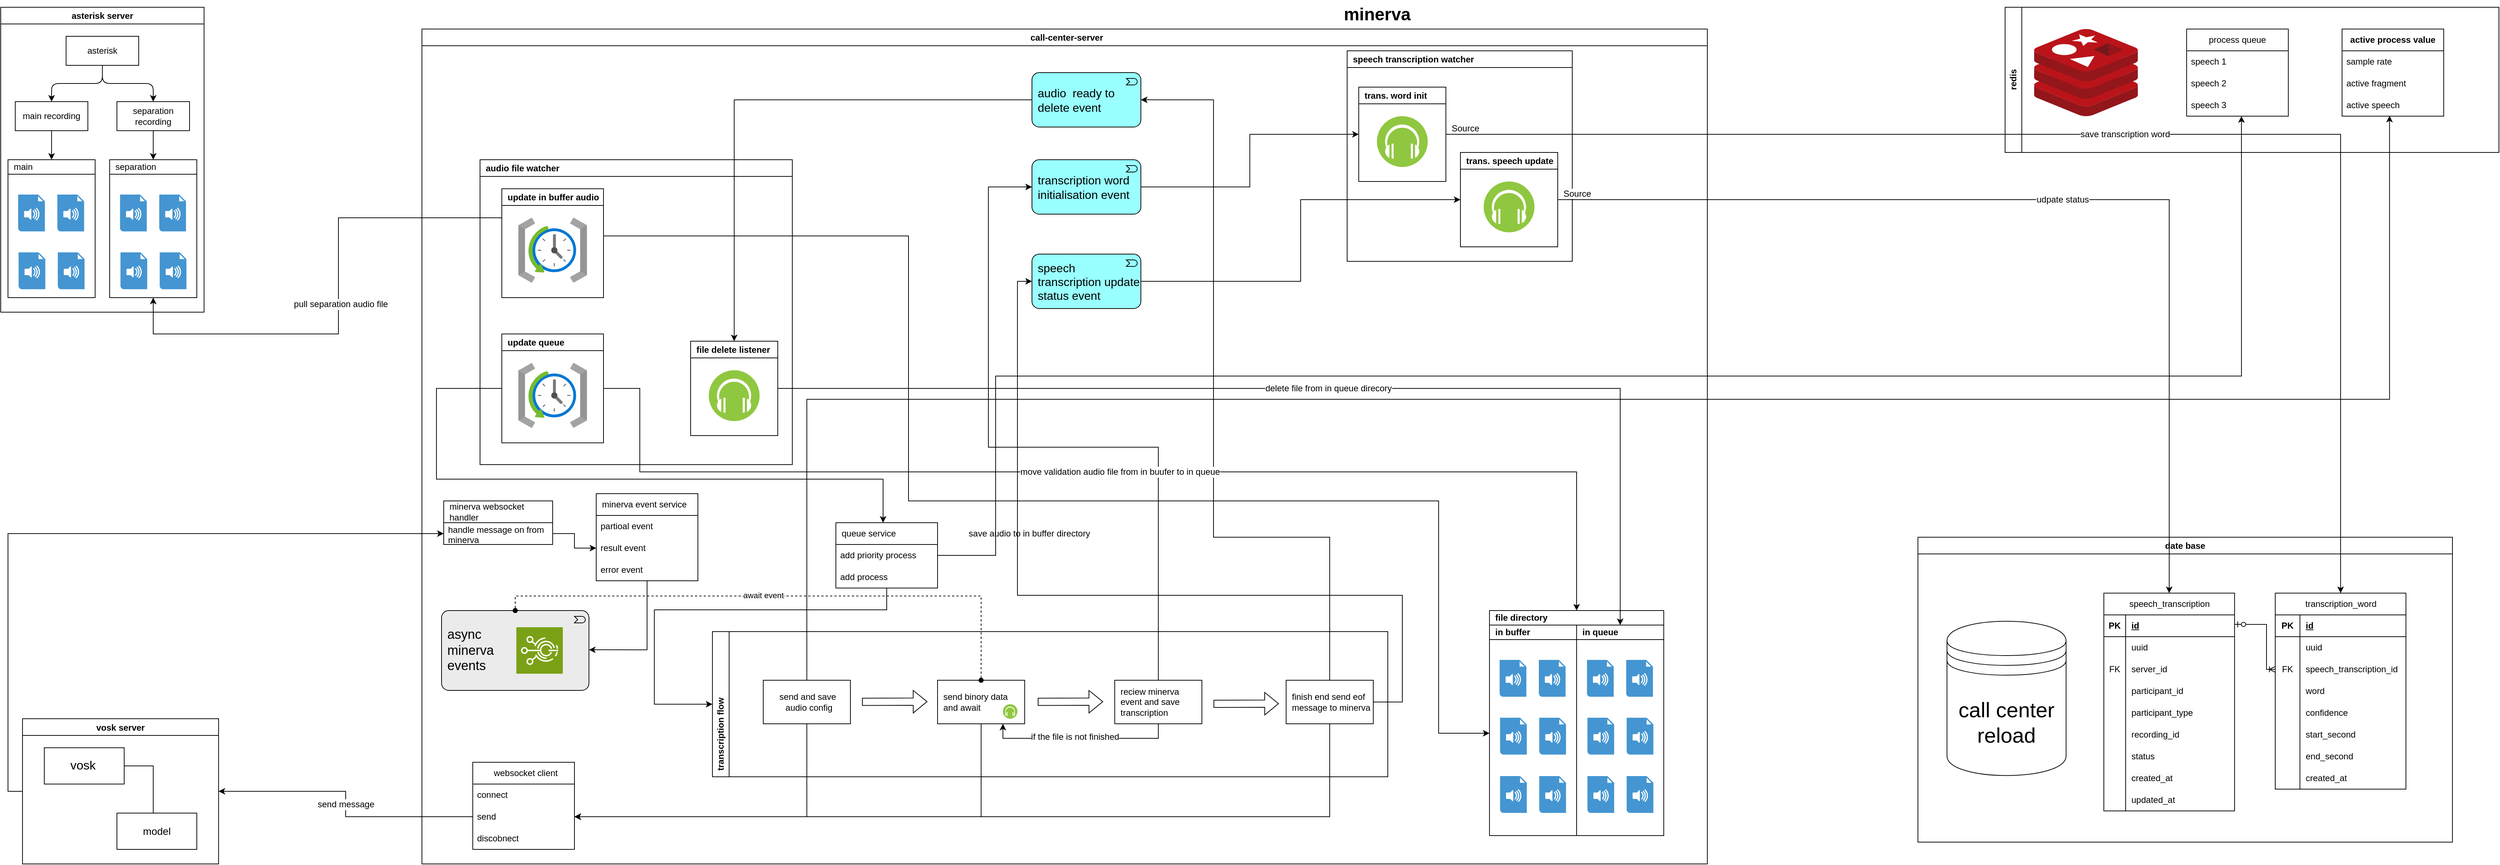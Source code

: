 <mxfile version="24.4.4" type="github">
  <diagram name="Page-1" id="74b105a0-9070-1c63-61bc-23e55f88626e">
    <mxGraphModel dx="1820" dy="609" grid="1" gridSize="10" guides="1" tooltips="1" connect="1" arrows="1" fold="1" page="1" pageScale="1.5" pageWidth="1169" pageHeight="826" background="none" math="0" shadow="0">
      <root>
        <mxCell id="0" style=";html=1;" />
        <mxCell id="1" style=";html=1;" parent="0" />
        <mxCell id="10b056a9c633e61c-28" style="edgeStyle=orthogonalEdgeStyle;rounded=0;html=1;endArrow=block;endFill=1;jettySize=auto;orthogonalLoop=1;strokeWidth=2;startArrow=none;startFill=0;" parent="1" edge="1">
          <mxGeometry relative="1" as="geometry">
            <Array as="points">
              <mxPoint x="1267" y="310" />
              <mxPoint x="247" y="310" />
            </Array>
            <mxPoint x="247" y="590" as="targetPoint" />
          </mxGeometry>
        </mxCell>
        <mxCell id="10b056a9c633e61c-30" value="minerva" style="text;strokeColor=none;fillColor=none;html=1;fontSize=24;fontStyle=1;verticalAlign=middle;align=center;" parent="1" vertex="1">
          <mxGeometry x="1130" width="1590" height="40" as="geometry" />
        </mxCell>
        <mxCell id="ebLqruqHU_UiJzqgtVBn-15" value="date base" style="swimlane;whiteSpace=wrap;html=1;" parent="1" vertex="1">
          <mxGeometry x="2670" y="740" width="736" height="420" as="geometry" />
        </mxCell>
        <mxCell id="ebLqruqHU_UiJzqgtVBn-1" value="&lt;font style=&quot;font-size: 29px;&quot;&gt;call center&lt;/font&gt;&lt;div style=&quot;font-size: 29px;&quot;&gt;&lt;font style=&quot;font-size: 29px;&quot;&gt;reload&lt;/font&gt;&lt;/div&gt;" style="shape=datastore;whiteSpace=wrap;html=1;backgroundOutline=0;" parent="ebLqruqHU_UiJzqgtVBn-15" vertex="1">
          <mxGeometry x="40" y="115.75" width="164" height="212.5" as="geometry" />
        </mxCell>
        <mxCell id="ebLqruqHU_UiJzqgtVBn-18" value="&lt;span style=&quot;font-weight: 400; background-color: rgb(255, 255, 255);&quot;&gt;speech_transcription&lt;/span&gt;" style="shape=table;startSize=30;container=1;collapsible=1;childLayout=tableLayout;fixedRows=1;rowLines=0;fontStyle=1;align=center;resizeLast=1;html=1;" parent="ebLqruqHU_UiJzqgtVBn-15" vertex="1">
          <mxGeometry x="256" y="77" width="180" height="300" as="geometry" />
        </mxCell>
        <mxCell id="ebLqruqHU_UiJzqgtVBn-19" value="" style="shape=tableRow;horizontal=0;startSize=0;swimlaneHead=0;swimlaneBody=0;fillColor=none;collapsible=0;dropTarget=0;points=[[0,0.5],[1,0.5]];portConstraint=eastwest;top=0;left=0;right=0;bottom=1;" parent="ebLqruqHU_UiJzqgtVBn-18" vertex="1">
          <mxGeometry y="30" width="180" height="30" as="geometry" />
        </mxCell>
        <mxCell id="ebLqruqHU_UiJzqgtVBn-20" value="PK" style="shape=partialRectangle;connectable=0;fillColor=none;top=0;left=0;bottom=0;right=0;fontStyle=1;overflow=hidden;whiteSpace=wrap;html=1;" parent="ebLqruqHU_UiJzqgtVBn-19" vertex="1">
          <mxGeometry width="30" height="30" as="geometry">
            <mxRectangle width="30" height="30" as="alternateBounds" />
          </mxGeometry>
        </mxCell>
        <mxCell id="ebLqruqHU_UiJzqgtVBn-21" value="id" style="shape=partialRectangle;connectable=0;fillColor=none;top=0;left=0;bottom=0;right=0;align=left;spacingLeft=6;fontStyle=5;overflow=hidden;whiteSpace=wrap;html=1;" parent="ebLqruqHU_UiJzqgtVBn-19" vertex="1">
          <mxGeometry x="30" width="150" height="30" as="geometry">
            <mxRectangle width="150" height="30" as="alternateBounds" />
          </mxGeometry>
        </mxCell>
        <mxCell id="ebLqruqHU_UiJzqgtVBn-22" value="" style="shape=tableRow;horizontal=0;startSize=0;swimlaneHead=0;swimlaneBody=0;fillColor=none;collapsible=0;dropTarget=0;points=[[0,0.5],[1,0.5]];portConstraint=eastwest;top=0;left=0;right=0;bottom=0;" parent="ebLqruqHU_UiJzqgtVBn-18" vertex="1">
          <mxGeometry y="60" width="180" height="30" as="geometry" />
        </mxCell>
        <mxCell id="ebLqruqHU_UiJzqgtVBn-23" value="" style="shape=partialRectangle;connectable=0;fillColor=none;top=0;left=0;bottom=0;right=0;editable=1;overflow=hidden;whiteSpace=wrap;html=1;" parent="ebLqruqHU_UiJzqgtVBn-22" vertex="1">
          <mxGeometry width="30" height="30" as="geometry">
            <mxRectangle width="30" height="30" as="alternateBounds" />
          </mxGeometry>
        </mxCell>
        <mxCell id="ebLqruqHU_UiJzqgtVBn-24" value="uuid" style="shape=partialRectangle;connectable=0;fillColor=none;top=0;left=0;bottom=0;right=0;align=left;spacingLeft=6;overflow=hidden;whiteSpace=wrap;html=1;" parent="ebLqruqHU_UiJzqgtVBn-22" vertex="1">
          <mxGeometry x="30" width="150" height="30" as="geometry">
            <mxRectangle width="150" height="30" as="alternateBounds" />
          </mxGeometry>
        </mxCell>
        <mxCell id="ebLqruqHU_UiJzqgtVBn-25" value="" style="shape=tableRow;horizontal=0;startSize=0;swimlaneHead=0;swimlaneBody=0;fillColor=none;collapsible=0;dropTarget=0;points=[[0,0.5],[1,0.5]];portConstraint=eastwest;top=0;left=0;right=0;bottom=0;" parent="ebLqruqHU_UiJzqgtVBn-18" vertex="1">
          <mxGeometry y="90" width="180" height="30" as="geometry" />
        </mxCell>
        <mxCell id="ebLqruqHU_UiJzqgtVBn-26" value="FK" style="shape=partialRectangle;connectable=0;fillColor=none;top=0;left=0;bottom=0;right=0;editable=1;overflow=hidden;whiteSpace=wrap;html=1;" parent="ebLqruqHU_UiJzqgtVBn-25" vertex="1">
          <mxGeometry width="30" height="30" as="geometry">
            <mxRectangle width="30" height="30" as="alternateBounds" />
          </mxGeometry>
        </mxCell>
        <mxCell id="ebLqruqHU_UiJzqgtVBn-27" value="server_id" style="shape=partialRectangle;connectable=0;fillColor=none;top=0;left=0;bottom=0;right=0;align=left;spacingLeft=6;overflow=hidden;whiteSpace=wrap;html=1;" parent="ebLqruqHU_UiJzqgtVBn-25" vertex="1">
          <mxGeometry x="30" width="150" height="30" as="geometry">
            <mxRectangle width="150" height="30" as="alternateBounds" />
          </mxGeometry>
        </mxCell>
        <mxCell id="ebLqruqHU_UiJzqgtVBn-28" value="" style="shape=tableRow;horizontal=0;startSize=0;swimlaneHead=0;swimlaneBody=0;fillColor=none;collapsible=0;dropTarget=0;points=[[0,0.5],[1,0.5]];portConstraint=eastwest;top=0;left=0;right=0;bottom=0;" parent="ebLqruqHU_UiJzqgtVBn-18" vertex="1">
          <mxGeometry y="120" width="180" height="30" as="geometry" />
        </mxCell>
        <mxCell id="ebLqruqHU_UiJzqgtVBn-29" value="" style="shape=partialRectangle;connectable=0;fillColor=none;top=0;left=0;bottom=0;right=0;editable=1;overflow=hidden;whiteSpace=wrap;html=1;" parent="ebLqruqHU_UiJzqgtVBn-28" vertex="1">
          <mxGeometry width="30" height="30" as="geometry">
            <mxRectangle width="30" height="30" as="alternateBounds" />
          </mxGeometry>
        </mxCell>
        <mxCell id="ebLqruqHU_UiJzqgtVBn-30" value="participant_id" style="shape=partialRectangle;connectable=0;fillColor=none;top=0;left=0;bottom=0;right=0;align=left;spacingLeft=6;overflow=hidden;whiteSpace=wrap;html=1;" parent="ebLqruqHU_UiJzqgtVBn-28" vertex="1">
          <mxGeometry x="30" width="150" height="30" as="geometry">
            <mxRectangle width="150" height="30" as="alternateBounds" />
          </mxGeometry>
        </mxCell>
        <mxCell id="ebLqruqHU_UiJzqgtVBn-142" style="shape=tableRow;horizontal=0;startSize=0;swimlaneHead=0;swimlaneBody=0;fillColor=none;collapsible=0;dropTarget=0;points=[[0,0.5],[1,0.5]];portConstraint=eastwest;top=0;left=0;right=0;bottom=0;" parent="ebLqruqHU_UiJzqgtVBn-18" vertex="1">
          <mxGeometry y="150" width="180" height="30" as="geometry" />
        </mxCell>
        <mxCell id="ebLqruqHU_UiJzqgtVBn-143" style="shape=partialRectangle;connectable=0;fillColor=none;top=0;left=0;bottom=0;right=0;editable=1;overflow=hidden;whiteSpace=wrap;html=1;" parent="ebLqruqHU_UiJzqgtVBn-142" vertex="1">
          <mxGeometry width="30" height="30" as="geometry">
            <mxRectangle width="30" height="30" as="alternateBounds" />
          </mxGeometry>
        </mxCell>
        <mxCell id="ebLqruqHU_UiJzqgtVBn-144" value="&lt;span style=&quot;color: rgb(0, 0, 0); font-family: Helvetica; font-size: 12px; font-style: normal; font-variant-ligatures: normal; font-variant-caps: normal; font-weight: 400; letter-spacing: normal; orphans: 2; text-align: left; text-indent: 0px; text-transform: none; widows: 2; word-spacing: 0px; -webkit-text-stroke-width: 0px; white-space: normal; background-color: rgb(251, 251, 251); text-decoration-thickness: initial; text-decoration-style: initial; text-decoration-color: initial; display: inline !important; float: none;&quot;&gt;participant_type&lt;/span&gt;" style="shape=partialRectangle;connectable=0;fillColor=none;top=0;left=0;bottom=0;right=0;align=left;spacingLeft=6;overflow=hidden;whiteSpace=wrap;html=1;" parent="ebLqruqHU_UiJzqgtVBn-142" vertex="1">
          <mxGeometry x="30" width="150" height="30" as="geometry">
            <mxRectangle width="150" height="30" as="alternateBounds" />
          </mxGeometry>
        </mxCell>
        <mxCell id="ebLqruqHU_UiJzqgtVBn-139" style="shape=tableRow;horizontal=0;startSize=0;swimlaneHead=0;swimlaneBody=0;fillColor=none;collapsible=0;dropTarget=0;points=[[0,0.5],[1,0.5]];portConstraint=eastwest;top=0;left=0;right=0;bottom=0;" parent="ebLqruqHU_UiJzqgtVBn-18" vertex="1">
          <mxGeometry y="180" width="180" height="30" as="geometry" />
        </mxCell>
        <mxCell id="ebLqruqHU_UiJzqgtVBn-140" style="shape=partialRectangle;connectable=0;fillColor=none;top=0;left=0;bottom=0;right=0;editable=1;overflow=hidden;whiteSpace=wrap;html=1;" parent="ebLqruqHU_UiJzqgtVBn-139" vertex="1">
          <mxGeometry width="30" height="30" as="geometry">
            <mxRectangle width="30" height="30" as="alternateBounds" />
          </mxGeometry>
        </mxCell>
        <mxCell id="ebLqruqHU_UiJzqgtVBn-141" value="recording_id" style="shape=partialRectangle;connectable=0;fillColor=none;top=0;left=0;bottom=0;right=0;align=left;spacingLeft=6;overflow=hidden;whiteSpace=wrap;html=1;" parent="ebLqruqHU_UiJzqgtVBn-139" vertex="1">
          <mxGeometry x="30" width="150" height="30" as="geometry">
            <mxRectangle width="150" height="30" as="alternateBounds" />
          </mxGeometry>
        </mxCell>
        <mxCell id="ebLqruqHU_UiJzqgtVBn-136" style="shape=tableRow;horizontal=0;startSize=0;swimlaneHead=0;swimlaneBody=0;fillColor=none;collapsible=0;dropTarget=0;points=[[0,0.5],[1,0.5]];portConstraint=eastwest;top=0;left=0;right=0;bottom=0;" parent="ebLqruqHU_UiJzqgtVBn-18" vertex="1">
          <mxGeometry y="210" width="180" height="30" as="geometry" />
        </mxCell>
        <mxCell id="ebLqruqHU_UiJzqgtVBn-137" style="shape=partialRectangle;connectable=0;fillColor=none;top=0;left=0;bottom=0;right=0;editable=1;overflow=hidden;whiteSpace=wrap;html=1;" parent="ebLqruqHU_UiJzqgtVBn-136" vertex="1">
          <mxGeometry width="30" height="30" as="geometry">
            <mxRectangle width="30" height="30" as="alternateBounds" />
          </mxGeometry>
        </mxCell>
        <mxCell id="ebLqruqHU_UiJzqgtVBn-138" value="status" style="shape=partialRectangle;connectable=0;fillColor=none;top=0;left=0;bottom=0;right=0;align=left;spacingLeft=6;overflow=hidden;whiteSpace=wrap;html=1;" parent="ebLqruqHU_UiJzqgtVBn-136" vertex="1">
          <mxGeometry x="30" width="150" height="30" as="geometry">
            <mxRectangle width="150" height="30" as="alternateBounds" />
          </mxGeometry>
        </mxCell>
        <mxCell id="ebLqruqHU_UiJzqgtVBn-148" style="shape=tableRow;horizontal=0;startSize=0;swimlaneHead=0;swimlaneBody=0;fillColor=none;collapsible=0;dropTarget=0;points=[[0,0.5],[1,0.5]];portConstraint=eastwest;top=0;left=0;right=0;bottom=0;" parent="ebLqruqHU_UiJzqgtVBn-18" vertex="1">
          <mxGeometry y="240" width="180" height="30" as="geometry" />
        </mxCell>
        <mxCell id="ebLqruqHU_UiJzqgtVBn-149" style="shape=partialRectangle;connectable=0;fillColor=none;top=0;left=0;bottom=0;right=0;editable=1;overflow=hidden;whiteSpace=wrap;html=1;" parent="ebLqruqHU_UiJzqgtVBn-148" vertex="1">
          <mxGeometry width="30" height="30" as="geometry">
            <mxRectangle width="30" height="30" as="alternateBounds" />
          </mxGeometry>
        </mxCell>
        <mxCell id="ebLqruqHU_UiJzqgtVBn-150" value="&lt;span style=&quot;color: rgb(0, 0, 0); font-family: Helvetica; font-size: 12px; font-style: normal; font-variant-ligatures: normal; font-variant-caps: normal; font-weight: 400; letter-spacing: normal; orphans: 2; text-align: left; text-indent: 0px; text-transform: none; widows: 2; word-spacing: 0px; -webkit-text-stroke-width: 0px; white-space: normal; background-color: rgb(251, 251, 251); text-decoration-thickness: initial; text-decoration-style: initial; text-decoration-color: initial; display: inline !important; float: none;&quot;&gt;created_at&lt;/span&gt;" style="shape=partialRectangle;connectable=0;fillColor=none;top=0;left=0;bottom=0;right=0;align=left;spacingLeft=6;overflow=hidden;whiteSpace=wrap;html=1;" parent="ebLqruqHU_UiJzqgtVBn-148" vertex="1">
          <mxGeometry x="30" width="150" height="30" as="geometry">
            <mxRectangle width="150" height="30" as="alternateBounds" />
          </mxGeometry>
        </mxCell>
        <mxCell id="ebLqruqHU_UiJzqgtVBn-145" style="shape=tableRow;horizontal=0;startSize=0;swimlaneHead=0;swimlaneBody=0;fillColor=none;collapsible=0;dropTarget=0;points=[[0,0.5],[1,0.5]];portConstraint=eastwest;top=0;left=0;right=0;bottom=0;" parent="ebLqruqHU_UiJzqgtVBn-18" vertex="1">
          <mxGeometry y="270" width="180" height="30" as="geometry" />
        </mxCell>
        <mxCell id="ebLqruqHU_UiJzqgtVBn-146" style="shape=partialRectangle;connectable=0;fillColor=none;top=0;left=0;bottom=0;right=0;editable=1;overflow=hidden;whiteSpace=wrap;html=1;" parent="ebLqruqHU_UiJzqgtVBn-145" vertex="1">
          <mxGeometry width="30" height="30" as="geometry">
            <mxRectangle width="30" height="30" as="alternateBounds" />
          </mxGeometry>
        </mxCell>
        <mxCell id="ebLqruqHU_UiJzqgtVBn-147" value="updated_at" style="shape=partialRectangle;connectable=0;fillColor=none;top=0;left=0;bottom=0;right=0;align=left;spacingLeft=6;overflow=hidden;whiteSpace=wrap;html=1;" parent="ebLqruqHU_UiJzqgtVBn-145" vertex="1">
          <mxGeometry x="30" width="150" height="30" as="geometry">
            <mxRectangle width="150" height="30" as="alternateBounds" />
          </mxGeometry>
        </mxCell>
        <mxCell id="ebLqruqHU_UiJzqgtVBn-31" value="&lt;span style=&quot;font-weight: 400; background-color: rgb(255, 255, 255);&quot;&gt;transcription_word&lt;/span&gt;" style="shape=table;startSize=30;container=1;collapsible=1;childLayout=tableLayout;fixedRows=1;rowLines=0;fontStyle=1;align=center;resizeLast=1;html=1;" parent="ebLqruqHU_UiJzqgtVBn-15" vertex="1">
          <mxGeometry x="492" y="77" width="180" height="270" as="geometry" />
        </mxCell>
        <mxCell id="ebLqruqHU_UiJzqgtVBn-32" value="" style="shape=tableRow;horizontal=0;startSize=0;swimlaneHead=0;swimlaneBody=0;fillColor=none;collapsible=0;dropTarget=0;points=[[0,0.5],[1,0.5]];portConstraint=eastwest;top=0;left=0;right=0;bottom=1;" parent="ebLqruqHU_UiJzqgtVBn-31" vertex="1">
          <mxGeometry y="30" width="180" height="30" as="geometry" />
        </mxCell>
        <mxCell id="ebLqruqHU_UiJzqgtVBn-33" value="PK" style="shape=partialRectangle;connectable=0;fillColor=none;top=0;left=0;bottom=0;right=0;fontStyle=1;overflow=hidden;whiteSpace=wrap;html=1;" parent="ebLqruqHU_UiJzqgtVBn-32" vertex="1">
          <mxGeometry width="34" height="30" as="geometry">
            <mxRectangle width="34" height="30" as="alternateBounds" />
          </mxGeometry>
        </mxCell>
        <mxCell id="ebLqruqHU_UiJzqgtVBn-34" value="id" style="shape=partialRectangle;connectable=0;fillColor=none;top=0;left=0;bottom=0;right=0;align=left;spacingLeft=6;fontStyle=5;overflow=hidden;whiteSpace=wrap;html=1;" parent="ebLqruqHU_UiJzqgtVBn-32" vertex="1">
          <mxGeometry x="34" width="146" height="30" as="geometry">
            <mxRectangle width="146" height="30" as="alternateBounds" />
          </mxGeometry>
        </mxCell>
        <mxCell id="ebLqruqHU_UiJzqgtVBn-35" value="" style="shape=tableRow;horizontal=0;startSize=0;swimlaneHead=0;swimlaneBody=0;fillColor=none;collapsible=0;dropTarget=0;points=[[0,0.5],[1,0.5]];portConstraint=eastwest;top=0;left=0;right=0;bottom=0;" parent="ebLqruqHU_UiJzqgtVBn-31" vertex="1">
          <mxGeometry y="60" width="180" height="30" as="geometry" />
        </mxCell>
        <mxCell id="ebLqruqHU_UiJzqgtVBn-36" value="" style="shape=partialRectangle;connectable=0;fillColor=none;top=0;left=0;bottom=0;right=0;editable=1;overflow=hidden;whiteSpace=wrap;html=1;" parent="ebLqruqHU_UiJzqgtVBn-35" vertex="1">
          <mxGeometry width="34" height="30" as="geometry">
            <mxRectangle width="34" height="30" as="alternateBounds" />
          </mxGeometry>
        </mxCell>
        <mxCell id="ebLqruqHU_UiJzqgtVBn-37" value="uuid" style="shape=partialRectangle;connectable=0;fillColor=none;top=0;left=0;bottom=0;right=0;align=left;spacingLeft=6;overflow=hidden;whiteSpace=wrap;html=1;" parent="ebLqruqHU_UiJzqgtVBn-35" vertex="1">
          <mxGeometry x="34" width="146" height="30" as="geometry">
            <mxRectangle width="146" height="30" as="alternateBounds" />
          </mxGeometry>
        </mxCell>
        <mxCell id="ebLqruqHU_UiJzqgtVBn-38" value="" style="shape=tableRow;horizontal=0;startSize=0;swimlaneHead=0;swimlaneBody=0;fillColor=none;collapsible=0;dropTarget=0;points=[[0,0.5],[1,0.5]];portConstraint=eastwest;top=0;left=0;right=0;bottom=0;" parent="ebLqruqHU_UiJzqgtVBn-31" vertex="1">
          <mxGeometry y="90" width="180" height="30" as="geometry" />
        </mxCell>
        <mxCell id="ebLqruqHU_UiJzqgtVBn-39" value="FK" style="shape=partialRectangle;connectable=0;fillColor=none;top=0;left=0;bottom=0;right=0;editable=1;overflow=hidden;whiteSpace=wrap;html=1;" parent="ebLqruqHU_UiJzqgtVBn-38" vertex="1">
          <mxGeometry width="34" height="30" as="geometry">
            <mxRectangle width="34" height="30" as="alternateBounds" />
          </mxGeometry>
        </mxCell>
        <mxCell id="ebLqruqHU_UiJzqgtVBn-40" value="speech_transcription_id" style="shape=partialRectangle;connectable=0;fillColor=none;top=0;left=0;bottom=0;right=0;align=left;spacingLeft=6;overflow=hidden;whiteSpace=wrap;html=1;" parent="ebLqruqHU_UiJzqgtVBn-38" vertex="1">
          <mxGeometry x="34" width="146" height="30" as="geometry">
            <mxRectangle width="146" height="30" as="alternateBounds" />
          </mxGeometry>
        </mxCell>
        <mxCell id="ebLqruqHU_UiJzqgtVBn-41" value="" style="shape=tableRow;horizontal=0;startSize=0;swimlaneHead=0;swimlaneBody=0;fillColor=none;collapsible=0;dropTarget=0;points=[[0,0.5],[1,0.5]];portConstraint=eastwest;top=0;left=0;right=0;bottom=0;" parent="ebLqruqHU_UiJzqgtVBn-31" vertex="1">
          <mxGeometry y="120" width="180" height="30" as="geometry" />
        </mxCell>
        <mxCell id="ebLqruqHU_UiJzqgtVBn-42" value="" style="shape=partialRectangle;connectable=0;fillColor=none;top=0;left=0;bottom=0;right=0;editable=1;overflow=hidden;whiteSpace=wrap;html=1;" parent="ebLqruqHU_UiJzqgtVBn-41" vertex="1">
          <mxGeometry width="34" height="30" as="geometry">
            <mxRectangle width="34" height="30" as="alternateBounds" />
          </mxGeometry>
        </mxCell>
        <mxCell id="ebLqruqHU_UiJzqgtVBn-43" value="word" style="shape=partialRectangle;connectable=0;fillColor=none;top=0;left=0;bottom=0;right=0;align=left;spacingLeft=6;overflow=hidden;whiteSpace=wrap;html=1;" parent="ebLqruqHU_UiJzqgtVBn-41" vertex="1">
          <mxGeometry x="34" width="146" height="30" as="geometry">
            <mxRectangle width="146" height="30" as="alternateBounds" />
          </mxGeometry>
        </mxCell>
        <mxCell id="ebLqruqHU_UiJzqgtVBn-124" style="shape=tableRow;horizontal=0;startSize=0;swimlaneHead=0;swimlaneBody=0;fillColor=none;collapsible=0;dropTarget=0;points=[[0,0.5],[1,0.5]];portConstraint=eastwest;top=0;left=0;right=0;bottom=0;" parent="ebLqruqHU_UiJzqgtVBn-31" vertex="1">
          <mxGeometry y="150" width="180" height="30" as="geometry" />
        </mxCell>
        <mxCell id="ebLqruqHU_UiJzqgtVBn-125" style="shape=partialRectangle;connectable=0;fillColor=none;top=0;left=0;bottom=0;right=0;editable=1;overflow=hidden;whiteSpace=wrap;html=1;" parent="ebLqruqHU_UiJzqgtVBn-124" vertex="1">
          <mxGeometry width="34" height="30" as="geometry">
            <mxRectangle width="34" height="30" as="alternateBounds" />
          </mxGeometry>
        </mxCell>
        <mxCell id="ebLqruqHU_UiJzqgtVBn-126" value="confidence" style="shape=partialRectangle;connectable=0;fillColor=none;top=0;left=0;bottom=0;right=0;align=left;spacingLeft=6;overflow=hidden;whiteSpace=wrap;html=1;" parent="ebLqruqHU_UiJzqgtVBn-124" vertex="1">
          <mxGeometry x="34" width="146" height="30" as="geometry">
            <mxRectangle width="146" height="30" as="alternateBounds" />
          </mxGeometry>
        </mxCell>
        <mxCell id="ebLqruqHU_UiJzqgtVBn-127" style="shape=tableRow;horizontal=0;startSize=0;swimlaneHead=0;swimlaneBody=0;fillColor=none;collapsible=0;dropTarget=0;points=[[0,0.5],[1,0.5]];portConstraint=eastwest;top=0;left=0;right=0;bottom=0;" parent="ebLqruqHU_UiJzqgtVBn-31" vertex="1">
          <mxGeometry y="180" width="180" height="30" as="geometry" />
        </mxCell>
        <mxCell id="ebLqruqHU_UiJzqgtVBn-128" style="shape=partialRectangle;connectable=0;fillColor=none;top=0;left=0;bottom=0;right=0;editable=1;overflow=hidden;whiteSpace=wrap;html=1;" parent="ebLqruqHU_UiJzqgtVBn-127" vertex="1">
          <mxGeometry width="34" height="30" as="geometry">
            <mxRectangle width="34" height="30" as="alternateBounds" />
          </mxGeometry>
        </mxCell>
        <mxCell id="ebLqruqHU_UiJzqgtVBn-129" value="start_second" style="shape=partialRectangle;connectable=0;fillColor=none;top=0;left=0;bottom=0;right=0;align=left;spacingLeft=6;overflow=hidden;whiteSpace=wrap;html=1;" parent="ebLqruqHU_UiJzqgtVBn-127" vertex="1">
          <mxGeometry x="34" width="146" height="30" as="geometry">
            <mxRectangle width="146" height="30" as="alternateBounds" />
          </mxGeometry>
        </mxCell>
        <mxCell id="ebLqruqHU_UiJzqgtVBn-130" style="shape=tableRow;horizontal=0;startSize=0;swimlaneHead=0;swimlaneBody=0;fillColor=none;collapsible=0;dropTarget=0;points=[[0,0.5],[1,0.5]];portConstraint=eastwest;top=0;left=0;right=0;bottom=0;" parent="ebLqruqHU_UiJzqgtVBn-31" vertex="1">
          <mxGeometry y="210" width="180" height="30" as="geometry" />
        </mxCell>
        <mxCell id="ebLqruqHU_UiJzqgtVBn-131" style="shape=partialRectangle;connectable=0;fillColor=none;top=0;left=0;bottom=0;right=0;editable=1;overflow=hidden;whiteSpace=wrap;html=1;" parent="ebLqruqHU_UiJzqgtVBn-130" vertex="1">
          <mxGeometry width="34" height="30" as="geometry">
            <mxRectangle width="34" height="30" as="alternateBounds" />
          </mxGeometry>
        </mxCell>
        <mxCell id="ebLqruqHU_UiJzqgtVBn-132" value="end_second" style="shape=partialRectangle;connectable=0;fillColor=none;top=0;left=0;bottom=0;right=0;align=left;spacingLeft=6;overflow=hidden;whiteSpace=wrap;html=1;" parent="ebLqruqHU_UiJzqgtVBn-130" vertex="1">
          <mxGeometry x="34" width="146" height="30" as="geometry">
            <mxRectangle width="146" height="30" as="alternateBounds" />
          </mxGeometry>
        </mxCell>
        <mxCell id="ebLqruqHU_UiJzqgtVBn-121" style="shape=tableRow;horizontal=0;startSize=0;swimlaneHead=0;swimlaneBody=0;fillColor=none;collapsible=0;dropTarget=0;points=[[0,0.5],[1,0.5]];portConstraint=eastwest;top=0;left=0;right=0;bottom=0;" parent="ebLqruqHU_UiJzqgtVBn-31" vertex="1">
          <mxGeometry y="240" width="180" height="30" as="geometry" />
        </mxCell>
        <mxCell id="ebLqruqHU_UiJzqgtVBn-122" style="shape=partialRectangle;connectable=0;fillColor=none;top=0;left=0;bottom=0;right=0;editable=1;overflow=hidden;whiteSpace=wrap;html=1;" parent="ebLqruqHU_UiJzqgtVBn-121" vertex="1">
          <mxGeometry width="34" height="30" as="geometry">
            <mxRectangle width="34" height="30" as="alternateBounds" />
          </mxGeometry>
        </mxCell>
        <mxCell id="ebLqruqHU_UiJzqgtVBn-123" value="created_at" style="shape=partialRectangle;connectable=0;fillColor=none;top=0;left=0;bottom=0;right=0;align=left;spacingLeft=6;overflow=hidden;whiteSpace=wrap;html=1;" parent="ebLqruqHU_UiJzqgtVBn-121" vertex="1">
          <mxGeometry x="34" width="146" height="30" as="geometry">
            <mxRectangle width="146" height="30" as="alternateBounds" />
          </mxGeometry>
        </mxCell>
        <mxCell id="ebLqruqHU_UiJzqgtVBn-151" style="rounded=0;orthogonalLoop=1;jettySize=auto;html=1;fontFamily=Helvetica;fontSize=12;fontColor=default;edgeStyle=orthogonalEdgeStyle;strokeColor=default;endArrow=ERzeroToOne;endFill=0;startArrow=ERoneToMany;startFill=0;entryX=1.002;entryY=0.435;entryDx=0;entryDy=0;entryPerimeter=0;" parent="ebLqruqHU_UiJzqgtVBn-15" target="ebLqruqHU_UiJzqgtVBn-19" edge="1">
          <mxGeometry relative="1" as="geometry">
            <mxPoint x="492" y="182.008" as="sourcePoint" />
            <mxPoint x="440" y="120" as="targetPoint" />
            <Array as="points">
              <mxPoint x="480" y="182" />
              <mxPoint x="480" y="120" />
            </Array>
          </mxGeometry>
        </mxCell>
        <mxCell id="ebLqruqHU_UiJzqgtVBn-312" style="edgeStyle=orthogonalEdgeStyle;rounded=0;orthogonalLoop=1;jettySize=auto;html=1;exitX=0;exitY=0.5;exitDx=0;exitDy=0;fontFamily=Helvetica;fontSize=12;fontColor=default;" parent="1" source="ebLqruqHU_UiJzqgtVBn-58" target="ebLqruqHU_UiJzqgtVBn-305" edge="1">
          <mxGeometry relative="1" as="geometry" />
        </mxCell>
        <mxCell id="ebLqruqHU_UiJzqgtVBn-58" value="vosk server" style="swimlane;" parent="1" vertex="1">
          <mxGeometry x="60" y="990" width="270" height="200" as="geometry" />
        </mxCell>
        <mxCell id="ebLqruqHU_UiJzqgtVBn-64" style="edgeStyle=elbowEdgeStyle;rounded=0;orthogonalLoop=1;jettySize=auto;html=1;startArrow=none;endArrow=none;entryX=0.5;entryY=0;entryDx=0;entryDy=0;" parent="ebLqruqHU_UiJzqgtVBn-58" edge="1">
          <mxGeometry relative="1" as="geometry">
            <mxPoint x="175" y="130" as="targetPoint" />
            <mxPoint x="130" y="65" as="sourcePoint" />
            <Array as="points">
              <mxPoint x="180" y="100" />
            </Array>
          </mxGeometry>
        </mxCell>
        <UserObject label="&lt;font style=&quot;font-size: 17px;&quot;&gt;vosk&lt;/font&gt;&amp;nbsp;" treeRoot="1" id="ebLqruqHU_UiJzqgtVBn-59">
          <mxCell style="whiteSpace=wrap;html=1;align=center;treeFolding=1;treeMoving=1;newEdgeStyle={&quot;edgeStyle&quot;:&quot;elbowEdgeStyle&quot;,&quot;startArrow&quot;:&quot;none&quot;,&quot;endArrow&quot;:&quot;none&quot;};" parent="ebLqruqHU_UiJzqgtVBn-58" vertex="1">
            <mxGeometry x="30" y="40" width="110" height="50" as="geometry" />
          </mxCell>
        </UserObject>
        <UserObject label="&lt;font style=&quot;font-size: 14px;&quot;&gt;model&lt;/font&gt;" treeRoot="1" id="ebLqruqHU_UiJzqgtVBn-60">
          <mxCell style="whiteSpace=wrap;html=1;align=center;treeFolding=1;treeMoving=1;newEdgeStyle={&quot;edgeStyle&quot;:&quot;elbowEdgeStyle&quot;,&quot;startArrow&quot;:&quot;none&quot;,&quot;endArrow&quot;:&quot;none&quot;};" parent="ebLqruqHU_UiJzqgtVBn-58" vertex="1">
            <mxGeometry x="130" y="130" width="110" height="50" as="geometry" />
          </mxCell>
        </UserObject>
        <mxCell id="ebLqruqHU_UiJzqgtVBn-81" value="redis" style="swimlane;horizontal=0;whiteSpace=wrap;html=1;" parent="1" vertex="1">
          <mxGeometry x="2790" y="10" width="680" height="200" as="geometry" />
        </mxCell>
        <mxCell id="ebLqruqHU_UiJzqgtVBn-80" value="" style="image;sketch=0;aspect=fixed;html=1;points=[];align=center;fontSize=12;image=img/lib/mscae/Cache_Redis_Product.svg;" parent="ebLqruqHU_UiJzqgtVBn-81" vertex="1">
          <mxGeometry x="40" y="30" width="142.86" height="120" as="geometry" />
        </mxCell>
        <mxCell id="ebLqruqHU_UiJzqgtVBn-82" value="process queue" style="swimlane;fontStyle=0;childLayout=stackLayout;horizontal=1;startSize=30;horizontalStack=0;resizeParent=1;resizeParentMax=0;resizeLast=0;collapsible=1;marginBottom=0;whiteSpace=wrap;html=1;" parent="ebLqruqHU_UiJzqgtVBn-81" vertex="1">
          <mxGeometry x="250" y="30" width="140" height="120" as="geometry" />
        </mxCell>
        <mxCell id="ebLqruqHU_UiJzqgtVBn-83" value="speech 1" style="text;strokeColor=none;fillColor=none;align=left;verticalAlign=middle;spacingLeft=4;spacingRight=4;overflow=hidden;points=[[0,0.5],[1,0.5]];portConstraint=eastwest;rotatable=0;whiteSpace=wrap;html=1;" parent="ebLqruqHU_UiJzqgtVBn-82" vertex="1">
          <mxGeometry y="30" width="140" height="30" as="geometry" />
        </mxCell>
        <mxCell id="ebLqruqHU_UiJzqgtVBn-84" value="speech 2" style="text;strokeColor=none;fillColor=none;align=left;verticalAlign=middle;spacingLeft=4;spacingRight=4;overflow=hidden;points=[[0,0.5],[1,0.5]];portConstraint=eastwest;rotatable=0;whiteSpace=wrap;html=1;" parent="ebLqruqHU_UiJzqgtVBn-82" vertex="1">
          <mxGeometry y="60" width="140" height="30" as="geometry" />
        </mxCell>
        <mxCell id="ebLqruqHU_UiJzqgtVBn-85" value="speech&amp;nbsp;3" style="text;strokeColor=none;fillColor=none;align=left;verticalAlign=middle;spacingLeft=4;spacingRight=4;overflow=hidden;points=[[0,0.5],[1,0.5]];portConstraint=eastwest;rotatable=0;whiteSpace=wrap;html=1;" parent="ebLqruqHU_UiJzqgtVBn-82" vertex="1">
          <mxGeometry y="90" width="140" height="30" as="geometry" />
        </mxCell>
        <mxCell id="ebLqruqHU_UiJzqgtVBn-99" value="&lt;span style=&quot;font-weight: 700;&quot;&gt;active process value&lt;/span&gt;" style="swimlane;fontStyle=0;childLayout=stackLayout;horizontal=1;startSize=30;horizontalStack=0;resizeParent=1;resizeParentMax=0;resizeLast=0;collapsible=1;marginBottom=0;whiteSpace=wrap;html=1;" parent="ebLqruqHU_UiJzqgtVBn-81" vertex="1">
          <mxGeometry x="464" y="30" width="140" height="120" as="geometry" />
        </mxCell>
        <mxCell id="ebLqruqHU_UiJzqgtVBn-100" value="sample rate" style="text;strokeColor=none;fillColor=none;align=left;verticalAlign=middle;spacingLeft=4;spacingRight=4;overflow=hidden;points=[[0,0.5],[1,0.5]];portConstraint=eastwest;rotatable=0;whiteSpace=wrap;html=1;" parent="ebLqruqHU_UiJzqgtVBn-99" vertex="1">
          <mxGeometry y="30" width="140" height="30" as="geometry" />
        </mxCell>
        <mxCell id="ebLqruqHU_UiJzqgtVBn-101" value="active fragment" style="text;strokeColor=none;fillColor=none;align=left;verticalAlign=middle;spacingLeft=4;spacingRight=4;overflow=hidden;points=[[0,0.5],[1,0.5]];portConstraint=eastwest;rotatable=0;whiteSpace=wrap;html=1;" parent="ebLqruqHU_UiJzqgtVBn-99" vertex="1">
          <mxGeometry y="60" width="140" height="30" as="geometry" />
        </mxCell>
        <mxCell id="ebLqruqHU_UiJzqgtVBn-102" value="active speech" style="text;strokeColor=none;fillColor=none;align=left;verticalAlign=middle;spacingLeft=4;spacingRight=4;overflow=hidden;points=[[0,0.5],[1,0.5]];portConstraint=eastwest;rotatable=0;whiteSpace=wrap;html=1;" parent="ebLqruqHU_UiJzqgtVBn-99" vertex="1">
          <mxGeometry y="90" width="140" height="30" as="geometry" />
        </mxCell>
        <mxCell id="ebLqruqHU_UiJzqgtVBn-93" value="&lt;div style=&quot;text-align: justify; padding-right: 0px;&quot;&gt;&lt;br&gt;&lt;/div&gt;" style="text;html=1;align=left;verticalAlign=middle;resizable=0;points=[];autosize=1;strokeColor=none;fillColor=none;imageHeight=24;imageWidth=18;arcSize=8;" parent="1" vertex="1">
          <mxGeometry x="1660" y="170" width="20" height="30" as="geometry" />
        </mxCell>
        <mxCell id="ebLqruqHU_UiJzqgtVBn-154" value="call-center-server" style="swimlane;whiteSpace=wrap;html=1;shadow=0;strokeColor=default;align=center;verticalAlign=middle;spacingLeft=6;fontFamily=Helvetica;fontSize=12;fontColor=default;fillColor=none;" parent="1" vertex="1">
          <mxGeometry x="610" y="40" width="1770" height="1150" as="geometry">
            <mxRectangle x="610" y="40" width="140" height="30" as="alternateBounds" />
          </mxGeometry>
        </mxCell>
        <mxCell id="ebLqruqHU_UiJzqgtVBn-155" value="audio file watcher" style="swimlane;whiteSpace=wrap;html=1;shadow=0;strokeColor=default;align=left;verticalAlign=middle;spacingLeft=6;fontFamily=Helvetica;fontSize=12;fontColor=default;fillColor=none;" parent="ebLqruqHU_UiJzqgtVBn-154" vertex="1">
          <mxGeometry x="80" y="180" width="430" height="420" as="geometry">
            <mxRectangle x="80" y="180" width="140" height="30" as="alternateBounds" />
          </mxGeometry>
        </mxCell>
        <mxCell id="ebLqruqHU_UiJzqgtVBn-174" value="update in buffer audio" style="swimlane;whiteSpace=wrap;html=1;shadow=0;strokeColor=default;align=left;verticalAlign=middle;spacingLeft=6;fontFamily=Helvetica;fontSize=12;fontColor=default;fillColor=none;" parent="ebLqruqHU_UiJzqgtVBn-155" vertex="1">
          <mxGeometry x="30" y="40" width="140" height="150" as="geometry" />
        </mxCell>
        <mxCell id="ebLqruqHU_UiJzqgtVBn-152" value="" style="image;aspect=fixed;html=1;points=[];align=center;fontSize=12;image=img/lib/azure2/management_governance/Scheduler_Job_Collections.svg;shadow=0;strokeColor=default;verticalAlign=middle;spacingLeft=6;fontFamily=Helvetica;fontColor=default;fillColor=none;" parent="ebLqruqHU_UiJzqgtVBn-174" vertex="1">
          <mxGeometry x="22.58" y="40" width="94.85" height="89.26" as="geometry" />
        </mxCell>
        <mxCell id="ebLqruqHU_UiJzqgtVBn-208" value="file delete listener" style="swimlane;whiteSpace=wrap;html=1;shadow=0;strokeColor=default;align=left;verticalAlign=middle;spacingLeft=6;fontFamily=Helvetica;fontSize=12;fontColor=default;fillColor=none;" parent="ebLqruqHU_UiJzqgtVBn-155" vertex="1">
          <mxGeometry x="290" y="250" width="120" height="130" as="geometry" />
        </mxCell>
        <mxCell id="ebLqruqHU_UiJzqgtVBn-216" value="" style="image;aspect=fixed;perimeter=ellipsePerimeter;html=1;align=center;shadow=0;dashed=0;fontColor=#4277BB;labelBackgroundColor=default;fontSize=12;spacingTop=3;image=img/lib/ibm/blockchain/event_listener.svg;strokeColor=default;verticalAlign=middle;spacingLeft=6;fontFamily=Helvetica;fillColor=none;" parent="ebLqruqHU_UiJzqgtVBn-208" vertex="1">
          <mxGeometry x="25" y="40" width="70" height="70" as="geometry" />
        </mxCell>
        <mxCell id="ebLqruqHU_UiJzqgtVBn-325" value="update queue" style="swimlane;whiteSpace=wrap;html=1;shadow=0;strokeColor=default;align=left;verticalAlign=middle;spacingLeft=6;fontFamily=Helvetica;fontSize=12;fontColor=default;fillColor=none;" parent="ebLqruqHU_UiJzqgtVBn-155" vertex="1">
          <mxGeometry x="30" y="240" width="140" height="150" as="geometry" />
        </mxCell>
        <mxCell id="ebLqruqHU_UiJzqgtVBn-326" value="" style="image;aspect=fixed;html=1;points=[];align=center;fontSize=12;image=img/lib/azure2/management_governance/Scheduler_Job_Collections.svg;shadow=0;strokeColor=default;verticalAlign=middle;spacingLeft=6;fontFamily=Helvetica;fontColor=default;fillColor=none;" parent="ebLqruqHU_UiJzqgtVBn-325" vertex="1">
          <mxGeometry x="22.58" y="40" width="94.85" height="89.26" as="geometry" />
        </mxCell>
        <mxCell id="ebLqruqHU_UiJzqgtVBn-156" value="file directory" style="swimlane;childLayout=stackLayout;resizeParent=1;resizeParentMax=0;startSize=20;html=1;shadow=0;strokeColor=default;align=left;verticalAlign=middle;spacingLeft=6;fontFamily=Helvetica;fontSize=12;fontColor=default;fillColor=none;" parent="ebLqruqHU_UiJzqgtVBn-154" vertex="1">
          <mxGeometry x="1470" y="801" width="240" height="310" as="geometry" />
        </mxCell>
        <mxCell id="ebLqruqHU_UiJzqgtVBn-157" value="in buffer" style="swimlane;startSize=20;html=1;shadow=0;strokeColor=default;align=left;verticalAlign=middle;spacingLeft=6;fontFamily=Helvetica;fontSize=12;fontColor=default;fillColor=none;" parent="ebLqruqHU_UiJzqgtVBn-156" vertex="1">
          <mxGeometry y="20" width="120" height="290" as="geometry" />
        </mxCell>
        <mxCell id="ebLqruqHU_UiJzqgtVBn-162" value="" style="shadow=0;dashed=0;html=1;strokeColor=none;fillColor=#4495D1;labelPosition=center;verticalLabelPosition=bottom;verticalAlign=top;align=center;outlineConnect=0;shape=mxgraph.veeam.audio_file;spacingLeft=6;fontFamily=Helvetica;fontSize=12;fontColor=default;" parent="ebLqruqHU_UiJzqgtVBn-157" vertex="1">
          <mxGeometry x="14" y="48" width="36.8" height="50.8" as="geometry" />
        </mxCell>
        <mxCell id="ebLqruqHU_UiJzqgtVBn-161" value="" style="shadow=0;dashed=0;html=1;strokeColor=none;fillColor=#4495D1;labelPosition=center;verticalLabelPosition=bottom;verticalAlign=top;align=center;outlineConnect=0;shape=mxgraph.veeam.audio_file;spacingLeft=6;fontFamily=Helvetica;fontSize=12;fontColor=default;" parent="ebLqruqHU_UiJzqgtVBn-157" vertex="1">
          <mxGeometry x="68" y="48" width="36.8" height="50.8" as="geometry" />
        </mxCell>
        <mxCell id="ebLqruqHU_UiJzqgtVBn-163" value="" style="shadow=0;dashed=0;html=1;strokeColor=none;fillColor=#4495D1;labelPosition=center;verticalLabelPosition=bottom;verticalAlign=top;align=center;outlineConnect=0;shape=mxgraph.veeam.audio_file;spacingLeft=6;fontFamily=Helvetica;fontSize=12;fontColor=default;" parent="ebLqruqHU_UiJzqgtVBn-157" vertex="1">
          <mxGeometry x="14.6" y="127.6" width="36.8" height="50.8" as="geometry" />
        </mxCell>
        <mxCell id="ebLqruqHU_UiJzqgtVBn-164" value="" style="shadow=0;dashed=0;html=1;strokeColor=none;fillColor=#4495D1;labelPosition=center;verticalLabelPosition=bottom;verticalAlign=top;align=center;outlineConnect=0;shape=mxgraph.veeam.audio_file;spacingLeft=6;fontFamily=Helvetica;fontSize=12;fontColor=default;" parent="ebLqruqHU_UiJzqgtVBn-157" vertex="1">
          <mxGeometry x="68.6" y="127.6" width="36.8" height="50.8" as="geometry" />
        </mxCell>
        <mxCell id="ebLqruqHU_UiJzqgtVBn-165" value="" style="shadow=0;dashed=0;html=1;strokeColor=none;fillColor=#4495D1;labelPosition=center;verticalLabelPosition=bottom;verticalAlign=top;align=center;outlineConnect=0;shape=mxgraph.veeam.audio_file;spacingLeft=6;fontFamily=Helvetica;fontSize=12;fontColor=default;" parent="ebLqruqHU_UiJzqgtVBn-157" vertex="1">
          <mxGeometry x="14.6" y="208" width="36.8" height="50.8" as="geometry" />
        </mxCell>
        <mxCell id="ebLqruqHU_UiJzqgtVBn-166" value="" style="shadow=0;dashed=0;html=1;strokeColor=none;fillColor=#4495D1;labelPosition=center;verticalLabelPosition=bottom;verticalAlign=top;align=center;outlineConnect=0;shape=mxgraph.veeam.audio_file;spacingLeft=6;fontFamily=Helvetica;fontSize=12;fontColor=default;" parent="ebLqruqHU_UiJzqgtVBn-157" vertex="1">
          <mxGeometry x="68.6" y="208" width="36.8" height="50.8" as="geometry" />
        </mxCell>
        <mxCell id="ebLqruqHU_UiJzqgtVBn-158" value="in queue" style="swimlane;startSize=20;html=1;shadow=0;strokeColor=default;align=left;verticalAlign=middle;spacingLeft=6;fontFamily=Helvetica;fontSize=12;fontColor=default;fillColor=none;" parent="ebLqruqHU_UiJzqgtVBn-156" vertex="1">
          <mxGeometry x="120" y="20" width="120" height="290" as="geometry" />
        </mxCell>
        <mxCell id="ebLqruqHU_UiJzqgtVBn-167" value="" style="shadow=0;dashed=0;html=1;strokeColor=none;fillColor=#4495D1;labelPosition=center;verticalLabelPosition=bottom;verticalAlign=top;align=center;outlineConnect=0;shape=mxgraph.veeam.audio_file;spacingLeft=6;fontFamily=Helvetica;fontSize=12;fontColor=default;" parent="ebLqruqHU_UiJzqgtVBn-158" vertex="1">
          <mxGeometry x="14.3" y="48" width="36.8" height="50.8" as="geometry" />
        </mxCell>
        <mxCell id="ebLqruqHU_UiJzqgtVBn-168" value="" style="shadow=0;dashed=0;html=1;strokeColor=none;fillColor=#4495D1;labelPosition=center;verticalLabelPosition=bottom;verticalAlign=top;align=center;outlineConnect=0;shape=mxgraph.veeam.audio_file;spacingLeft=6;fontFamily=Helvetica;fontSize=12;fontColor=default;" parent="ebLqruqHU_UiJzqgtVBn-158" vertex="1">
          <mxGeometry x="68.3" y="48" width="36.8" height="50.8" as="geometry" />
        </mxCell>
        <mxCell id="ebLqruqHU_UiJzqgtVBn-169" value="" style="shadow=0;dashed=0;html=1;strokeColor=none;fillColor=#4495D1;labelPosition=center;verticalLabelPosition=bottom;verticalAlign=top;align=center;outlineConnect=0;shape=mxgraph.veeam.audio_file;spacingLeft=6;fontFamily=Helvetica;fontSize=12;fontColor=default;" parent="ebLqruqHU_UiJzqgtVBn-158" vertex="1">
          <mxGeometry x="14.9" y="127.6" width="36.8" height="50.8" as="geometry" />
        </mxCell>
        <mxCell id="ebLqruqHU_UiJzqgtVBn-170" value="" style="shadow=0;dashed=0;html=1;strokeColor=none;fillColor=#4495D1;labelPosition=center;verticalLabelPosition=bottom;verticalAlign=top;align=center;outlineConnect=0;shape=mxgraph.veeam.audio_file;spacingLeft=6;fontFamily=Helvetica;fontSize=12;fontColor=default;" parent="ebLqruqHU_UiJzqgtVBn-158" vertex="1">
          <mxGeometry x="68.9" y="127.6" width="36.8" height="50.8" as="geometry" />
        </mxCell>
        <mxCell id="ebLqruqHU_UiJzqgtVBn-171" value="" style="shadow=0;dashed=0;html=1;strokeColor=none;fillColor=#4495D1;labelPosition=center;verticalLabelPosition=bottom;verticalAlign=top;align=center;outlineConnect=0;shape=mxgraph.veeam.audio_file;spacingLeft=6;fontFamily=Helvetica;fontSize=12;fontColor=default;" parent="ebLqruqHU_UiJzqgtVBn-158" vertex="1">
          <mxGeometry x="14.9" y="208" width="36.8" height="50.8" as="geometry" />
        </mxCell>
        <mxCell id="ebLqruqHU_UiJzqgtVBn-172" value="" style="shadow=0;dashed=0;html=1;strokeColor=none;fillColor=#4495D1;labelPosition=center;verticalLabelPosition=bottom;verticalAlign=top;align=center;outlineConnect=0;shape=mxgraph.veeam.audio_file;spacingLeft=6;fontFamily=Helvetica;fontSize=12;fontColor=default;" parent="ebLqruqHU_UiJzqgtVBn-158" vertex="1">
          <mxGeometry x="68.9" y="208" width="36.8" height="50.8" as="geometry" />
        </mxCell>
        <mxCell id="ebLqruqHU_UiJzqgtVBn-210" value="" style="endArrow=classic;html=1;rounded=0;fontFamily=Helvetica;fontSize=12;fontColor=default;exitX=1;exitY=0.5;exitDx=0;exitDy=0;edgeStyle=orthogonalEdgeStyle;" parent="ebLqruqHU_UiJzqgtVBn-154" source="ebLqruqHU_UiJzqgtVBn-174" edge="1">
          <mxGeometry relative="1" as="geometry">
            <mxPoint x="370" y="330" as="sourcePoint" />
            <mxPoint x="1470" y="970" as="targetPoint" />
            <Array as="points">
              <mxPoint x="250" y="285" />
              <mxPoint x="670" y="285" />
              <mxPoint x="670" y="650" />
              <mxPoint x="1400" y="650" />
              <mxPoint x="1400" y="970" />
            </Array>
          </mxGeometry>
        </mxCell>
        <mxCell id="ebLqruqHU_UiJzqgtVBn-211" value="save audio to in buffer directory" style="edgeLabel;resizable=0;html=1;;align=center;verticalAlign=middle;shadow=0;strokeColor=default;spacingLeft=6;fontFamily=Helvetica;fontSize=12;fontColor=default;fillColor=none;" parent="ebLqruqHU_UiJzqgtVBn-210" connectable="0" vertex="1">
          <mxGeometry relative="1" as="geometry">
            <mxPoint y="45" as="offset" />
          </mxGeometry>
        </mxCell>
        <mxCell id="ebLqruqHU_UiJzqgtVBn-221" style="edgeStyle=orthogonalEdgeStyle;rounded=0;orthogonalLoop=1;jettySize=auto;html=1;entryX=0.5;entryY=0;entryDx=0;entryDy=0;fontFamily=Helvetica;fontSize=12;fontColor=default;" parent="ebLqruqHU_UiJzqgtVBn-154" source="ebLqruqHU_UiJzqgtVBn-220" target="ebLqruqHU_UiJzqgtVBn-208" edge="1">
          <mxGeometry relative="1" as="geometry" />
        </mxCell>
        <mxCell id="ebLqruqHU_UiJzqgtVBn-220" value="&lt;font style=&quot;font-size: 16px;&quot;&gt;audio&amp;nbsp; ready to delete event&lt;/font&gt;" style="html=1;outlineConnect=0;whiteSpace=wrap;fillColor=#99ffff;shape=mxgraph.archimate3.application;appType=event;archiType=rounded;shadow=0;strokeColor=default;align=left;verticalAlign=middle;spacingLeft=6;fontFamily=Helvetica;fontSize=12;fontColor=default;" parent="ebLqruqHU_UiJzqgtVBn-154" vertex="1">
          <mxGeometry x="840" y="60" width="150" height="75" as="geometry" />
        </mxCell>
        <mxCell id="ebLqruqHU_UiJzqgtVBn-222" value="" style="endArrow=classic;html=1;rounded=0;fontFamily=Helvetica;fontSize=12;fontColor=default;exitX=1;exitY=0.5;exitDx=0;exitDy=0;entryX=0.5;entryY=0;entryDx=0;entryDy=0;edgeStyle=orthogonalEdgeStyle;" parent="ebLqruqHU_UiJzqgtVBn-154" source="ebLqruqHU_UiJzqgtVBn-208" target="ebLqruqHU_UiJzqgtVBn-158" edge="1">
          <mxGeometry relative="1" as="geometry">
            <mxPoint x="524.72" y="450" as="sourcePoint" />
            <mxPoint x="1304.72" y="510" as="targetPoint" />
          </mxGeometry>
        </mxCell>
        <mxCell id="ebLqruqHU_UiJzqgtVBn-223" value="delete file from in queue direcory" style="edgeLabel;resizable=0;html=1;;align=center;verticalAlign=middle;shadow=0;strokeColor=default;spacingLeft=6;fontFamily=Helvetica;fontSize=12;fontColor=default;fillColor=none;" parent="ebLqruqHU_UiJzqgtVBn-222" connectable="0" vertex="1">
          <mxGeometry relative="1" as="geometry">
            <mxPoint x="12" as="offset" />
          </mxGeometry>
        </mxCell>
        <mxCell id="ebLqruqHU_UiJzqgtVBn-225" value="speech transcription watcher" style="swimlane;whiteSpace=wrap;html=1;shadow=0;strokeColor=default;align=left;verticalAlign=middle;spacingLeft=6;fontFamily=Helvetica;fontSize=12;fontColor=default;fillColor=none;" parent="ebLqruqHU_UiJzqgtVBn-154" vertex="1">
          <mxGeometry x="1274" y="30" width="310" height="290" as="geometry" />
        </mxCell>
        <mxCell id="ebLqruqHU_UiJzqgtVBn-228" value="trans. word init" style="swimlane;whiteSpace=wrap;html=1;shadow=0;strokeColor=default;align=left;verticalAlign=middle;spacingLeft=6;fontFamily=Helvetica;fontSize=12;fontColor=default;fillColor=none;" parent="ebLqruqHU_UiJzqgtVBn-225" vertex="1">
          <mxGeometry x="16" y="50" width="120" height="130" as="geometry" />
        </mxCell>
        <mxCell id="ebLqruqHU_UiJzqgtVBn-229" value="" style="image;aspect=fixed;perimeter=ellipsePerimeter;html=1;align=center;shadow=0;dashed=0;fontColor=#4277BB;labelBackgroundColor=default;fontSize=12;spacingTop=3;image=img/lib/ibm/blockchain/event_listener.svg;strokeColor=default;verticalAlign=middle;spacingLeft=6;fontFamily=Helvetica;fillColor=none;" parent="ebLqruqHU_UiJzqgtVBn-228" vertex="1">
          <mxGeometry x="25" y="40" width="70" height="70" as="geometry" />
        </mxCell>
        <mxCell id="ebLqruqHU_UiJzqgtVBn-237" value="trans. speech update" style="swimlane;whiteSpace=wrap;html=1;shadow=0;strokeColor=default;align=left;verticalAlign=middle;spacingLeft=6;fontFamily=Helvetica;fontSize=12;fontColor=default;fillColor=none;" parent="ebLqruqHU_UiJzqgtVBn-225" vertex="1">
          <mxGeometry x="156" y="140" width="134" height="130" as="geometry" />
        </mxCell>
        <mxCell id="ebLqruqHU_UiJzqgtVBn-238" value="" style="image;aspect=fixed;perimeter=ellipsePerimeter;html=1;align=center;shadow=0;dashed=0;fontColor=#4277BB;labelBackgroundColor=default;fontSize=12;spacingTop=3;image=img/lib/ibm/blockchain/event_listener.svg;strokeColor=default;verticalAlign=middle;spacingLeft=6;fontFamily=Helvetica;fillColor=none;" parent="ebLqruqHU_UiJzqgtVBn-237" vertex="1">
          <mxGeometry x="32" y="40" width="70" height="70" as="geometry" />
        </mxCell>
        <mxCell id="ebLqruqHU_UiJzqgtVBn-242" style="edgeStyle=orthogonalEdgeStyle;rounded=0;orthogonalLoop=1;jettySize=auto;html=1;entryX=0;entryY=0.5;entryDx=0;entryDy=0;fontFamily=Helvetica;fontSize=12;fontColor=default;" parent="ebLqruqHU_UiJzqgtVBn-154" source="ebLqruqHU_UiJzqgtVBn-240" target="ebLqruqHU_UiJzqgtVBn-237" edge="1">
          <mxGeometry relative="1" as="geometry" />
        </mxCell>
        <mxCell id="ebLqruqHU_UiJzqgtVBn-240" value="&lt;font style=&quot;font-size: 16px;&quot;&gt;speech transcription update status event&lt;/font&gt;" style="html=1;outlineConnect=0;whiteSpace=wrap;fillColor=#99ffff;shape=mxgraph.archimate3.application;appType=event;archiType=rounded;shadow=0;strokeColor=default;align=left;verticalAlign=middle;spacingLeft=6;fontFamily=Helvetica;fontSize=12;fontColor=default;" parent="ebLqruqHU_UiJzqgtVBn-154" vertex="1">
          <mxGeometry x="840" y="310" width="150" height="75" as="geometry" />
        </mxCell>
        <mxCell id="ebLqruqHU_UiJzqgtVBn-241" style="edgeStyle=orthogonalEdgeStyle;rounded=0;orthogonalLoop=1;jettySize=auto;html=1;entryX=0;entryY=0.5;entryDx=0;entryDy=0;fontFamily=Helvetica;fontSize=12;fontColor=default;" parent="ebLqruqHU_UiJzqgtVBn-154" source="ebLqruqHU_UiJzqgtVBn-239" target="ebLqruqHU_UiJzqgtVBn-228" edge="1">
          <mxGeometry relative="1" as="geometry" />
        </mxCell>
        <mxCell id="ebLqruqHU_UiJzqgtVBn-239" value="&lt;font style=&quot;font-size: 16px;&quot;&gt;transcription word initialisation event&lt;/font&gt;" style="html=1;outlineConnect=0;whiteSpace=wrap;fillColor=#99ffff;shape=mxgraph.archimate3.application;appType=event;archiType=rounded;shadow=0;strokeColor=default;align=left;verticalAlign=middle;spacingLeft=6;fontFamily=Helvetica;fontSize=12;fontColor=default;" parent="ebLqruqHU_UiJzqgtVBn-154" vertex="1">
          <mxGeometry x="840" y="180" width="150" height="75" as="geometry" />
        </mxCell>
        <mxCell id="ebLqruqHU_UiJzqgtVBn-256" value="websocket client" style="swimlane;fontStyle=0;childLayout=stackLayout;horizontal=1;startSize=30;horizontalStack=0;resizeParent=1;resizeParentMax=0;resizeLast=0;collapsible=1;marginBottom=0;whiteSpace=wrap;html=1;shadow=0;strokeColor=default;align=center;verticalAlign=middle;spacingLeft=6;fontFamily=Helvetica;fontSize=12;fontColor=default;fillColor=none;" parent="ebLqruqHU_UiJzqgtVBn-154" vertex="1">
          <mxGeometry x="70" y="1010" width="140" height="120" as="geometry" />
        </mxCell>
        <mxCell id="ebLqruqHU_UiJzqgtVBn-257" value="connect" style="text;strokeColor=none;fillColor=none;align=left;verticalAlign=middle;spacingLeft=4;spacingRight=4;overflow=hidden;points=[[0,0.5],[1,0.5]];portConstraint=eastwest;rotatable=0;whiteSpace=wrap;html=1;fontFamily=Helvetica;fontSize=12;fontColor=default;" parent="ebLqruqHU_UiJzqgtVBn-256" vertex="1">
          <mxGeometry y="30" width="140" height="30" as="geometry" />
        </mxCell>
        <mxCell id="ebLqruqHU_UiJzqgtVBn-258" value="send" style="text;strokeColor=none;fillColor=none;align=left;verticalAlign=middle;spacingLeft=4;spacingRight=4;overflow=hidden;points=[[0,0.5],[1,0.5]];portConstraint=eastwest;rotatable=0;whiteSpace=wrap;html=1;fontFamily=Helvetica;fontSize=12;fontColor=default;" parent="ebLqruqHU_UiJzqgtVBn-256" vertex="1">
          <mxGeometry y="60" width="140" height="30" as="geometry" />
        </mxCell>
        <mxCell id="ebLqruqHU_UiJzqgtVBn-259" value="discobnect" style="text;strokeColor=none;fillColor=none;align=left;verticalAlign=middle;spacingLeft=4;spacingRight=4;overflow=hidden;points=[[0,0.5],[1,0.5]];portConstraint=eastwest;rotatable=0;whiteSpace=wrap;html=1;fontFamily=Helvetica;fontSize=12;fontColor=default;" parent="ebLqruqHU_UiJzqgtVBn-256" vertex="1">
          <mxGeometry y="90" width="140" height="30" as="geometry" />
        </mxCell>
        <mxCell id="ebLqruqHU_UiJzqgtVBn-267" value="transcription flow" style="swimlane;horizontal=0;whiteSpace=wrap;html=1;shadow=0;strokeColor=default;align=left;verticalAlign=middle;spacingLeft=6;fontFamily=Helvetica;fontSize=12;fontColor=default;fillColor=none;" parent="ebLqruqHU_UiJzqgtVBn-154" vertex="1">
          <mxGeometry x="400" y="830" width="930" height="200" as="geometry" />
        </mxCell>
        <mxCell id="ebLqruqHU_UiJzqgtVBn-268" value="send and save&amp;nbsp; audio config" style="rounded=0;whiteSpace=wrap;html=1;shadow=0;strokeColor=default;align=center;verticalAlign=middle;spacingLeft=6;fontFamily=Helvetica;fontSize=12;fontColor=default;fillColor=none;" parent="ebLqruqHU_UiJzqgtVBn-267" vertex="1">
          <mxGeometry x="70" y="67" width="120" height="60" as="geometry" />
        </mxCell>
        <mxCell id="ebLqruqHU_UiJzqgtVBn-271" value="" style="shape=flexArrow;endArrow=classic;html=1;rounded=0;fontFamily=Helvetica;fontSize=12;fontColor=default;" parent="ebLqruqHU_UiJzqgtVBn-267" edge="1">
          <mxGeometry width="50" height="50" relative="1" as="geometry">
            <mxPoint x="206" y="96.72" as="sourcePoint" />
            <mxPoint x="296" y="96.47" as="targetPoint" />
          </mxGeometry>
        </mxCell>
        <mxCell id="ebLqruqHU_UiJzqgtVBn-274" value="send binory data and await" style="rounded=0;whiteSpace=wrap;html=1;shadow=0;strokeColor=default;align=left;verticalAlign=middle;spacingLeft=6;fontFamily=Helvetica;fontSize=12;fontColor=default;fillColor=none;" parent="ebLqruqHU_UiJzqgtVBn-267" vertex="1">
          <mxGeometry x="310" y="67" width="120" height="60" as="geometry" />
        </mxCell>
        <mxCell id="ebLqruqHU_UiJzqgtVBn-283" value="reciew minerva event and save transcription" style="rounded=0;whiteSpace=wrap;html=1;shadow=0;strokeColor=default;align=left;verticalAlign=middle;spacingLeft=6;fontFamily=Helvetica;fontSize=12;fontColor=default;fillColor=none;" parent="ebLqruqHU_UiJzqgtVBn-267" vertex="1">
          <mxGeometry x="554" y="67" width="120" height="60" as="geometry" />
        </mxCell>
        <mxCell id="ebLqruqHU_UiJzqgtVBn-284" value="" style="shape=flexArrow;endArrow=classic;html=1;rounded=0;fontFamily=Helvetica;fontSize=12;fontColor=default;" parent="ebLqruqHU_UiJzqgtVBn-267" edge="1">
          <mxGeometry width="50" height="50" relative="1" as="geometry">
            <mxPoint x="448" y="96.72" as="sourcePoint" />
            <mxPoint x="538" y="96.47" as="targetPoint" />
          </mxGeometry>
        </mxCell>
        <mxCell id="ebLqruqHU_UiJzqgtVBn-285" style="edgeStyle=orthogonalEdgeStyle;rounded=0;orthogonalLoop=1;jettySize=auto;html=1;entryX=0.75;entryY=1;entryDx=0;entryDy=0;fontFamily=Helvetica;fontSize=12;fontColor=default;exitX=0.5;exitY=1;exitDx=0;exitDy=0;" parent="ebLqruqHU_UiJzqgtVBn-267" source="ebLqruqHU_UiJzqgtVBn-283" target="ebLqruqHU_UiJzqgtVBn-274" edge="1">
          <mxGeometry relative="1" as="geometry">
            <Array as="points">
              <mxPoint x="614" y="147" />
              <mxPoint x="400" y="147" />
            </Array>
          </mxGeometry>
        </mxCell>
        <mxCell id="ebLqruqHU_UiJzqgtVBn-286" value="if the file is not finished" style="edgeLabel;html=1;align=center;verticalAlign=middle;resizable=0;points=[];shadow=0;strokeColor=default;spacingLeft=6;fontFamily=Helvetica;fontSize=12;fontColor=default;fillColor=none;" parent="ebLqruqHU_UiJzqgtVBn-285" vertex="1" connectable="0">
          <mxGeometry x="0.09" y="-2" relative="1" as="geometry">
            <mxPoint as="offset" />
          </mxGeometry>
        </mxCell>
        <mxCell id="ebLqruqHU_UiJzqgtVBn-288" value="" style="shape=flexArrow;endArrow=classic;html=1;rounded=0;fontFamily=Helvetica;fontSize=12;fontColor=default;" parent="ebLqruqHU_UiJzqgtVBn-267" edge="1">
          <mxGeometry width="50" height="50" relative="1" as="geometry">
            <mxPoint x="690" y="99.48" as="sourcePoint" />
            <mxPoint x="780" y="99.23" as="targetPoint" />
          </mxGeometry>
        </mxCell>
        <mxCell id="ebLqruqHU_UiJzqgtVBn-299" value="finish end send eof message to minerva" style="rounded=0;whiteSpace=wrap;html=1;shadow=0;strokeColor=default;align=left;verticalAlign=middle;spacingLeft=6;fontFamily=Helvetica;fontSize=12;fontColor=default;fillColor=none;" parent="ebLqruqHU_UiJzqgtVBn-267" vertex="1">
          <mxGeometry x="790" y="67" width="120" height="60" as="geometry" />
        </mxCell>
        <mxCell id="ebLqruqHU_UiJzqgtVBn-311" value="" style="image;aspect=fixed;perimeter=ellipsePerimeter;html=1;align=center;shadow=0;dashed=0;fontColor=#4277BB;labelBackgroundColor=default;fontSize=12;spacingTop=3;image=img/lib/ibm/blockchain/event_listener.svg;strokeColor=default;verticalAlign=middle;spacingLeft=6;fontFamily=Helvetica;fillColor=none;" parent="ebLqruqHU_UiJzqgtVBn-267" vertex="1">
          <mxGeometry x="400" y="100" width="20" height="20" as="geometry" />
        </mxCell>
        <mxCell id="ebLqruqHU_UiJzqgtVBn-270" style="edgeStyle=orthogonalEdgeStyle;rounded=0;orthogonalLoop=1;jettySize=auto;html=1;entryX=1;entryY=0.5;entryDx=0;entryDy=0;fontFamily=Helvetica;fontSize=12;fontColor=default;" parent="ebLqruqHU_UiJzqgtVBn-154" source="ebLqruqHU_UiJzqgtVBn-268" target="ebLqruqHU_UiJzqgtVBn-258" edge="1">
          <mxGeometry relative="1" as="geometry" />
        </mxCell>
        <mxCell id="ebLqruqHU_UiJzqgtVBn-282" style="edgeStyle=orthogonalEdgeStyle;rounded=0;orthogonalLoop=1;jettySize=auto;html=1;fontFamily=Helvetica;fontSize=12;fontColor=default;" parent="ebLqruqHU_UiJzqgtVBn-154" source="ebLqruqHU_UiJzqgtVBn-274" target="ebLqruqHU_UiJzqgtVBn-258" edge="1">
          <mxGeometry relative="1" as="geometry" />
        </mxCell>
        <mxCell id="ebLqruqHU_UiJzqgtVBn-300" style="edgeStyle=orthogonalEdgeStyle;rounded=0;orthogonalLoop=1;jettySize=auto;html=1;entryX=0;entryY=0.5;entryDx=0;entryDy=0;entryPerimeter=0;fontFamily=Helvetica;fontSize=12;fontColor=default;" parent="ebLqruqHU_UiJzqgtVBn-154" source="ebLqruqHU_UiJzqgtVBn-283" target="ebLqruqHU_UiJzqgtVBn-239" edge="1">
          <mxGeometry relative="1" as="geometry">
            <Array as="points">
              <mxPoint x="1014" y="576" />
              <mxPoint x="780" y="576" />
              <mxPoint x="780" y="218" />
            </Array>
          </mxGeometry>
        </mxCell>
        <mxCell id="ebLqruqHU_UiJzqgtVBn-301" style="edgeStyle=orthogonalEdgeStyle;rounded=0;orthogonalLoop=1;jettySize=auto;html=1;entryX=1;entryY=0.5;entryDx=0;entryDy=0;fontFamily=Helvetica;fontSize=12;fontColor=default;" parent="ebLqruqHU_UiJzqgtVBn-154" source="ebLqruqHU_UiJzqgtVBn-299" target="ebLqruqHU_UiJzqgtVBn-258" edge="1">
          <mxGeometry relative="1" as="geometry" />
        </mxCell>
        <mxCell id="ebLqruqHU_UiJzqgtVBn-302" style="edgeStyle=orthogonalEdgeStyle;rounded=0;orthogonalLoop=1;jettySize=auto;html=1;fontFamily=Helvetica;fontSize=12;fontColor=default;entryX=0;entryY=0.5;entryDx=0;entryDy=0;entryPerimeter=0;" parent="ebLqruqHU_UiJzqgtVBn-154" source="ebLqruqHU_UiJzqgtVBn-299" target="ebLqruqHU_UiJzqgtVBn-240" edge="1">
          <mxGeometry relative="1" as="geometry">
            <mxPoint x="1190" y="510" as="targetPoint" />
            <Array as="points">
              <mxPoint x="1350" y="927" />
              <mxPoint x="1350" y="780" />
              <mxPoint x="820" y="780" />
              <mxPoint x="820" y="348" />
            </Array>
          </mxGeometry>
        </mxCell>
        <mxCell id="ebLqruqHU_UiJzqgtVBn-303" style="edgeStyle=orthogonalEdgeStyle;rounded=0;orthogonalLoop=1;jettySize=auto;html=1;fontFamily=Helvetica;fontSize=12;fontColor=default;entryX=1;entryY=0.5;entryDx=0;entryDy=0;entryPerimeter=0;" parent="ebLqruqHU_UiJzqgtVBn-154" source="ebLqruqHU_UiJzqgtVBn-299" target="ebLqruqHU_UiJzqgtVBn-220" edge="1">
          <mxGeometry relative="1" as="geometry">
            <mxPoint x="1100" y="102.5" as="targetPoint" />
            <Array as="points">
              <mxPoint x="1250" y="700" />
              <mxPoint x="1090" y="700" />
              <mxPoint x="1090" y="98" />
            </Array>
          </mxGeometry>
        </mxCell>
        <mxCell id="ebLqruqHU_UiJzqgtVBn-317" style="edgeStyle=orthogonalEdgeStyle;rounded=0;orthogonalLoop=1;jettySize=auto;html=1;entryX=0;entryY=0.5;entryDx=0;entryDy=0;fontFamily=Helvetica;fontSize=12;fontColor=default;exitX=1;exitY=0.5;exitDx=0;exitDy=0;" parent="ebLqruqHU_UiJzqgtVBn-154" source="ebLqruqHU_UiJzqgtVBn-305" target="ebLqruqHU_UiJzqgtVBn-315" edge="1">
          <mxGeometry relative="1" as="geometry" />
        </mxCell>
        <mxCell id="ebLqruqHU_UiJzqgtVBn-304" value="minerva websocket handler" style="swimlane;fontStyle=0;childLayout=stackLayout;horizontal=1;startSize=30;horizontalStack=0;resizeParent=1;resizeParentMax=0;resizeLast=0;collapsible=1;marginBottom=0;whiteSpace=wrap;html=1;shadow=0;strokeColor=default;align=left;verticalAlign=middle;spacingLeft=6;fontFamily=Helvetica;fontSize=12;fontColor=default;fillColor=none;" parent="ebLqruqHU_UiJzqgtVBn-154" vertex="1">
          <mxGeometry x="30" y="650" width="150" height="60" as="geometry">
            <mxRectangle x="30" y="650" width="190" height="30" as="alternateBounds" />
          </mxGeometry>
        </mxCell>
        <mxCell id="ebLqruqHU_UiJzqgtVBn-305" value="handle message on from minerva" style="text;strokeColor=none;fillColor=none;align=left;verticalAlign=middle;spacingLeft=4;spacingRight=4;overflow=hidden;points=[[0,0.5],[1,0.5]];portConstraint=eastwest;rotatable=0;whiteSpace=wrap;html=1;fontFamily=Helvetica;fontSize=12;fontColor=default;" parent="ebLqruqHU_UiJzqgtVBn-304" vertex="1">
          <mxGeometry y="30" width="150" height="30" as="geometry" />
        </mxCell>
        <mxCell id="ebLqruqHU_UiJzqgtVBn-348" style="edgeStyle=orthogonalEdgeStyle;rounded=0;orthogonalLoop=1;jettySize=auto;html=1;fontFamily=Helvetica;fontSize=12;fontColor=default;exitX=0.5;exitY=1;exitDx=0;exitDy=0;exitPerimeter=0;" parent="ebLqruqHU_UiJzqgtVBn-154" source="ebLqruqHU_UiJzqgtVBn-316" edge="1">
          <mxGeometry relative="1" as="geometry">
            <mxPoint x="310.059" y="780" as="sourcePoint" />
            <mxPoint x="230" y="855.059" as="targetPoint" />
            <Array as="points">
              <mxPoint x="310" y="855" />
            </Array>
          </mxGeometry>
        </mxCell>
        <mxCell id="ebLqruqHU_UiJzqgtVBn-313" value="minerva event service" style="swimlane;fontStyle=0;childLayout=stackLayout;horizontal=1;startSize=30;horizontalStack=0;resizeParent=1;resizeParentMax=0;resizeLast=0;collapsible=1;marginBottom=0;whiteSpace=wrap;html=1;shadow=0;strokeColor=default;align=left;verticalAlign=middle;spacingLeft=6;fontFamily=Helvetica;fontSize=12;fontColor=default;fillColor=none;" parent="ebLqruqHU_UiJzqgtVBn-154" vertex="1">
          <mxGeometry x="240" y="640" width="140" height="120" as="geometry">
            <mxRectangle x="240" y="640" width="160" height="30" as="alternateBounds" />
          </mxGeometry>
        </mxCell>
        <mxCell id="ebLqruqHU_UiJzqgtVBn-314" value="partioal event" style="text;strokeColor=none;fillColor=none;align=left;verticalAlign=middle;spacingLeft=4;spacingRight=4;overflow=hidden;points=[[0,0.5],[1,0.5]];portConstraint=eastwest;rotatable=0;whiteSpace=wrap;html=1;fontFamily=Helvetica;fontSize=12;fontColor=default;" parent="ebLqruqHU_UiJzqgtVBn-313" vertex="1">
          <mxGeometry y="30" width="140" height="30" as="geometry" />
        </mxCell>
        <mxCell id="ebLqruqHU_UiJzqgtVBn-315" value="result event" style="text;strokeColor=none;fillColor=none;align=left;verticalAlign=middle;spacingLeft=4;spacingRight=4;overflow=hidden;points=[[0,0.5],[1,0.5]];portConstraint=eastwest;rotatable=0;whiteSpace=wrap;html=1;fontFamily=Helvetica;fontSize=12;fontColor=default;" parent="ebLqruqHU_UiJzqgtVBn-313" vertex="1">
          <mxGeometry y="60" width="140" height="30" as="geometry" />
        </mxCell>
        <mxCell id="ebLqruqHU_UiJzqgtVBn-316" value="error event" style="text;strokeColor=none;fillColor=none;align=left;verticalAlign=middle;spacingLeft=4;spacingRight=4;overflow=hidden;points=[[0,0.5],[1,0.5]];portConstraint=eastwest;rotatable=0;whiteSpace=wrap;html=1;fontFamily=Helvetica;fontSize=12;fontColor=default;" parent="ebLqruqHU_UiJzqgtVBn-313" vertex="1">
          <mxGeometry y="90" width="140" height="30" as="geometry" />
        </mxCell>
        <mxCell id="ebLqruqHU_UiJzqgtVBn-327" value="" style="endArrow=classic;html=1;rounded=0;fontFamily=Helvetica;fontSize=12;fontColor=default;exitX=1;exitY=0.5;exitDx=0;exitDy=0;edgeStyle=orthogonalEdgeStyle;entryX=0.5;entryY=0;entryDx=0;entryDy=0;" parent="ebLqruqHU_UiJzqgtVBn-154" source="ebLqruqHU_UiJzqgtVBn-325" target="ebLqruqHU_UiJzqgtVBn-156" edge="1">
          <mxGeometry relative="1" as="geometry">
            <mxPoint x="490" y="480" as="sourcePoint" />
            <mxPoint x="1480" y="700" as="targetPoint" />
            <Array as="points">
              <mxPoint x="300" y="495" />
              <mxPoint x="300" y="610" />
              <mxPoint x="1590" y="610" />
            </Array>
          </mxGeometry>
        </mxCell>
        <mxCell id="ebLqruqHU_UiJzqgtVBn-328" value="move validation audio file from in buufer to in queue" style="edgeLabel;resizable=0;html=1;;align=center;verticalAlign=middle;shadow=0;strokeColor=default;spacingLeft=6;fontFamily=Helvetica;fontSize=12;fontColor=default;fillColor=none;" parent="ebLqruqHU_UiJzqgtVBn-327" connectable="0" vertex="1">
          <mxGeometry relative="1" as="geometry" />
        </mxCell>
        <mxCell id="ebLqruqHU_UiJzqgtVBn-344" style="edgeStyle=orthogonalEdgeStyle;rounded=0;orthogonalLoop=1;jettySize=auto;html=1;entryX=0;entryY=0.5;entryDx=0;entryDy=0;fontFamily=Helvetica;fontSize=12;fontColor=default;" parent="ebLqruqHU_UiJzqgtVBn-154" source="ebLqruqHU_UiJzqgtVBn-338" target="ebLqruqHU_UiJzqgtVBn-267" edge="1">
          <mxGeometry relative="1" as="geometry">
            <Array as="points">
              <mxPoint x="640" y="800" />
              <mxPoint x="320" y="800" />
              <mxPoint x="320" y="930" />
            </Array>
          </mxGeometry>
        </mxCell>
        <mxCell id="ebLqruqHU_UiJzqgtVBn-338" value="queue service" style="swimlane;fontStyle=0;childLayout=stackLayout;horizontal=1;startSize=30;horizontalStack=0;resizeParent=1;resizeParentMax=0;resizeLast=0;collapsible=1;marginBottom=0;whiteSpace=wrap;html=1;shadow=0;strokeColor=default;align=left;verticalAlign=middle;spacingLeft=6;fontFamily=Helvetica;fontSize=12;fontColor=default;fillColor=none;" parent="ebLqruqHU_UiJzqgtVBn-154" vertex="1">
          <mxGeometry x="570" y="680" width="140" height="90" as="geometry" />
        </mxCell>
        <mxCell id="ebLqruqHU_UiJzqgtVBn-339" value="add priority process" style="text;strokeColor=none;fillColor=none;align=left;verticalAlign=middle;spacingLeft=4;spacingRight=4;overflow=hidden;points=[[0,0.5],[1,0.5]];portConstraint=eastwest;rotatable=0;whiteSpace=wrap;html=1;fontFamily=Helvetica;fontSize=12;fontColor=default;" parent="ebLqruqHU_UiJzqgtVBn-338" vertex="1">
          <mxGeometry y="30" width="140" height="30" as="geometry" />
        </mxCell>
        <mxCell id="ebLqruqHU_UiJzqgtVBn-340" value="add process" style="text;strokeColor=none;fillColor=none;align=left;verticalAlign=middle;spacingLeft=4;spacingRight=4;overflow=hidden;points=[[0,0.5],[1,0.5]];portConstraint=eastwest;rotatable=0;whiteSpace=wrap;html=1;fontFamily=Helvetica;fontSize=12;fontColor=default;" parent="ebLqruqHU_UiJzqgtVBn-338" vertex="1">
          <mxGeometry y="60" width="140" height="30" as="geometry" />
        </mxCell>
        <mxCell id="ebLqruqHU_UiJzqgtVBn-342" style="edgeStyle=orthogonalEdgeStyle;rounded=0;orthogonalLoop=1;jettySize=auto;html=1;exitX=0;exitY=0.5;exitDx=0;exitDy=0;fontFamily=Helvetica;fontSize=12;fontColor=default;" parent="ebLqruqHU_UiJzqgtVBn-154" source="ebLqruqHU_UiJzqgtVBn-325" edge="1">
          <mxGeometry relative="1" as="geometry">
            <mxPoint x="635" y="680" as="targetPoint" />
            <Array as="points">
              <mxPoint x="20" y="495" />
              <mxPoint x="20" y="620" />
              <mxPoint x="635" y="620" />
            </Array>
          </mxGeometry>
        </mxCell>
        <mxCell id="ebLqruqHU_UiJzqgtVBn-318" value="&lt;font style=&quot;font-size: 18px;&quot;&gt;async&lt;/font&gt;&lt;div style=&quot;font-size: 18px;&quot;&gt;&lt;font style=&quot;font-size: 18px;&quot;&gt;minerva&amp;nbsp;&lt;/font&gt;&lt;div style=&quot;&quot;&gt;&lt;font style=&quot;font-size: 18px;&quot;&gt;events&lt;/font&gt;&lt;/div&gt;&lt;/div&gt;" style="html=1;outlineConnect=0;whiteSpace=wrap;fillColor=#EBEBEB;shape=mxgraph.archimate3.application;appType=event;archiType=rounded;shadow=0;strokeColor=default;align=left;verticalAlign=middle;spacingLeft=6;fontFamily=Helvetica;fontSize=12;fontColor=default;" parent="ebLqruqHU_UiJzqgtVBn-154" vertex="1">
          <mxGeometry x="27" y="801" width="203" height="110" as="geometry" />
        </mxCell>
        <mxCell id="ebLqruqHU_UiJzqgtVBn-319" value="" style="sketch=0;points=[[0,0,0],[0.25,0,0],[0.5,0,0],[0.75,0,0],[1,0,0],[0,1,0],[0.25,1,0],[0.5,1,0],[0.75,1,0],[1,1,0],[0,0.25,0],[0,0.5,0],[0,0.75,0],[1,0.25,0],[1,0.5,0],[1,0.75,0]];outlineConnect=0;fontColor=#232F3E;fillColor=#7AA116;strokeColor=#ffffff;dashed=0;verticalLabelPosition=bottom;verticalAlign=top;align=center;html=1;fontSize=12;fontStyle=0;aspect=fixed;shape=mxgraph.aws4.resourceIcon;resIcon=mxgraph.aws4.iot_events;shadow=0;spacingLeft=6;fontFamily=Helvetica;" parent="ebLqruqHU_UiJzqgtVBn-154" vertex="1">
          <mxGeometry x="130" y="824" width="64" height="64" as="geometry" />
        </mxCell>
        <mxCell id="XWeeRdihdY7BQRn0dQIz-1" style="edgeStyle=orthogonalEdgeStyle;rounded=0;orthogonalLoop=1;jettySize=auto;html=1;entryX=0.5;entryY=0;entryDx=0;entryDy=0;entryPerimeter=0;dashed=1;endArrow=oval;endFill=1;startArrow=oval;startFill=1;" parent="ebLqruqHU_UiJzqgtVBn-154" source="ebLqruqHU_UiJzqgtVBn-274" target="ebLqruqHU_UiJzqgtVBn-318" edge="1">
          <mxGeometry relative="1" as="geometry">
            <Array as="points">
              <mxPoint x="770" y="781" />
              <mxPoint x="129" y="781" />
            </Array>
          </mxGeometry>
        </mxCell>
        <mxCell id="XWeeRdihdY7BQRn0dQIz-2" value="await event" style="edgeLabel;html=1;align=center;verticalAlign=middle;resizable=0;points=[];" parent="XWeeRdihdY7BQRn0dQIz-1" vertex="1" connectable="0">
          <mxGeometry x="0.07" y="-1" relative="1" as="geometry">
            <mxPoint as="offset" />
          </mxGeometry>
        </mxCell>
        <mxCell id="ebLqruqHU_UiJzqgtVBn-175" value="" style="endArrow=classic;html=1;rounded=0;fontFamily=Helvetica;fontSize=12;fontColor=default;exitX=0;exitY=0.25;exitDx=0;exitDy=0;edgeStyle=orthogonalEdgeStyle;entryX=0.5;entryY=1;entryDx=0;entryDy=0;" parent="1" source="ebLqruqHU_UiJzqgtVBn-174" target="XWeeRdihdY7BQRn0dQIz-13" edge="1">
          <mxGeometry relative="1" as="geometry">
            <mxPoint x="240" y="400" as="sourcePoint" />
            <mxPoint x="340" y="210" as="targetPoint" />
            <Array as="points">
              <mxPoint x="720" y="300" />
              <mxPoint x="495" y="300" />
              <mxPoint x="495" y="460" />
              <mxPoint x="240" y="460" />
            </Array>
          </mxGeometry>
        </mxCell>
        <mxCell id="ebLqruqHU_UiJzqgtVBn-176" value="pull separation audio file" style="edgeLabel;resizable=0;html=1;;align=center;verticalAlign=middle;shadow=0;strokeColor=default;spacingLeft=6;fontFamily=Helvetica;fontSize=12;fontColor=default;fillColor=none;" parent="ebLqruqHU_UiJzqgtVBn-175" connectable="0" vertex="1">
          <mxGeometry relative="1" as="geometry" />
        </mxCell>
        <mxCell id="ebLqruqHU_UiJzqgtVBn-244" value="" style="endArrow=classic;html=1;rounded=0;fontFamily=Helvetica;fontSize=12;fontColor=default;exitX=1;exitY=0.5;exitDx=0;exitDy=0;entryX=0.5;entryY=0;entryDx=0;entryDy=0;edgeStyle=orthogonalEdgeStyle;" parent="1" source="ebLqruqHU_UiJzqgtVBn-237" target="ebLqruqHU_UiJzqgtVBn-18" edge="1">
          <mxGeometry relative="1" as="geometry">
            <mxPoint x="2160" y="570" as="sourcePoint" />
            <mxPoint x="2320" y="570" as="targetPoint" />
          </mxGeometry>
        </mxCell>
        <mxCell id="ebLqruqHU_UiJzqgtVBn-245" value="udpate status" style="edgeLabel;resizable=0;html=1;;align=center;verticalAlign=middle;shadow=0;strokeColor=default;spacingLeft=6;fontFamily=Helvetica;fontSize=12;fontColor=default;fillColor=none;" parent="ebLqruqHU_UiJzqgtVBn-244" connectable="0" vertex="1">
          <mxGeometry relative="1" as="geometry" />
        </mxCell>
        <mxCell id="ebLqruqHU_UiJzqgtVBn-246" value="Source" style="edgeLabel;resizable=0;html=1;;align=left;verticalAlign=bottom;shadow=0;strokeColor=default;spacingLeft=6;fontFamily=Helvetica;fontSize=12;fontColor=default;fillColor=none;" parent="ebLqruqHU_UiJzqgtVBn-244" connectable="0" vertex="1">
          <mxGeometry x="-1" relative="1" as="geometry" />
        </mxCell>
        <mxCell id="ebLqruqHU_UiJzqgtVBn-247" value="" style="endArrow=classic;html=1;rounded=0;fontFamily=Helvetica;fontSize=12;fontColor=default;exitX=1;exitY=0.5;exitDx=0;exitDy=0;entryX=0.5;entryY=0;entryDx=0;entryDy=0;edgeStyle=orthogonalEdgeStyle;" parent="1" source="ebLqruqHU_UiJzqgtVBn-228" target="ebLqruqHU_UiJzqgtVBn-31" edge="1">
          <mxGeometry relative="1" as="geometry">
            <mxPoint x="2160" y="570" as="sourcePoint" />
            <mxPoint x="2320" y="570" as="targetPoint" />
          </mxGeometry>
        </mxCell>
        <mxCell id="ebLqruqHU_UiJzqgtVBn-248" value="save transcription word" style="edgeLabel;resizable=0;html=1;;align=center;verticalAlign=middle;shadow=0;strokeColor=default;spacingLeft=6;fontFamily=Helvetica;fontSize=12;fontColor=default;fillColor=none;" parent="ebLqruqHU_UiJzqgtVBn-247" connectable="0" vertex="1">
          <mxGeometry relative="1" as="geometry" />
        </mxCell>
        <mxCell id="ebLqruqHU_UiJzqgtVBn-249" value="Source" style="edgeLabel;resizable=0;html=1;;align=left;verticalAlign=bottom;shadow=0;strokeColor=default;spacingLeft=6;fontFamily=Helvetica;fontSize=12;fontColor=default;fillColor=none;" parent="ebLqruqHU_UiJzqgtVBn-247" connectable="0" vertex="1">
          <mxGeometry x="-1" relative="1" as="geometry" />
        </mxCell>
        <mxCell id="ebLqruqHU_UiJzqgtVBn-263" value="" style="endArrow=classic;html=1;rounded=0;fontFamily=Helvetica;fontSize=12;fontColor=default;exitX=0;exitY=0.5;exitDx=0;exitDy=0;entryX=1;entryY=0.5;entryDx=0;entryDy=0;edgeStyle=orthogonalEdgeStyle;" parent="1" source="ebLqruqHU_UiJzqgtVBn-258" target="ebLqruqHU_UiJzqgtVBn-58" edge="1">
          <mxGeometry relative="1" as="geometry">
            <mxPoint x="880" y="1290" as="sourcePoint" />
            <mxPoint x="980" y="1290" as="targetPoint" />
          </mxGeometry>
        </mxCell>
        <mxCell id="ebLqruqHU_UiJzqgtVBn-264" value="send message" style="edgeLabel;resizable=0;html=1;;align=center;verticalAlign=middle;shadow=0;strokeColor=default;spacingLeft=6;fontFamily=Helvetica;fontSize=12;fontColor=default;fillColor=none;" parent="ebLqruqHU_UiJzqgtVBn-263" connectable="0" vertex="1">
          <mxGeometry relative="1" as="geometry">
            <mxPoint x="-3" as="offset" />
          </mxGeometry>
        </mxCell>
        <mxCell id="ebLqruqHU_UiJzqgtVBn-265" value="" style="edgeLabel;html=1;align=center;verticalAlign=middle;resizable=0;points=[];shadow=0;strokeColor=default;spacingLeft=6;fontFamily=Helvetica;fontSize=12;fontColor=default;fillColor=none;" parent="ebLqruqHU_UiJzqgtVBn-263" vertex="1" connectable="0">
          <mxGeometry x="-0.015" y="1" relative="1" as="geometry">
            <mxPoint as="offset" />
          </mxGeometry>
        </mxCell>
        <mxCell id="ebLqruqHU_UiJzqgtVBn-266" value="" style="edgeLabel;html=1;align=center;verticalAlign=middle;resizable=0;points=[];shadow=0;strokeColor=default;spacingLeft=6;fontFamily=Helvetica;fontSize=12;fontColor=default;fillColor=none;" parent="ebLqruqHU_UiJzqgtVBn-263" vertex="1" connectable="0">
          <mxGeometry x="-0.001" y="9" relative="1" as="geometry">
            <mxPoint as="offset" />
          </mxGeometry>
        </mxCell>
        <mxCell id="ebLqruqHU_UiJzqgtVBn-272" style="edgeStyle=orthogonalEdgeStyle;rounded=0;orthogonalLoop=1;jettySize=auto;html=1;fontFamily=Helvetica;fontSize=12;fontColor=default;entryX=0.467;entryY=0.983;entryDx=0;entryDy=0;entryPerimeter=0;" parent="1" source="ebLqruqHU_UiJzqgtVBn-268" target="ebLqruqHU_UiJzqgtVBn-102" edge="1">
          <mxGeometry relative="1" as="geometry">
            <mxPoint x="3320" y="190" as="targetPoint" />
            <Array as="points">
              <mxPoint x="1140" y="550" />
              <mxPoint x="3319" y="550" />
            </Array>
          </mxGeometry>
        </mxCell>
        <mxCell id="ebLqruqHU_UiJzqgtVBn-346" style="edgeStyle=orthogonalEdgeStyle;rounded=0;orthogonalLoop=1;jettySize=auto;html=1;fontFamily=Helvetica;fontSize=12;fontColor=default;entryX=0.539;entryY=1.068;entryDx=0;entryDy=0;entryPerimeter=0;exitX=1;exitY=0.5;exitDx=0;exitDy=0;" parent="1" source="ebLqruqHU_UiJzqgtVBn-339" edge="1">
          <mxGeometry relative="1" as="geometry">
            <mxPoint x="3115.46" y="160.04" as="targetPoint" />
            <mxPoint x="1330" y="770" as="sourcePoint" />
            <Array as="points">
              <mxPoint x="1400" y="765" />
              <mxPoint x="1400" y="518" />
              <mxPoint x="3116" y="518" />
            </Array>
          </mxGeometry>
        </mxCell>
        <mxCell id="XWeeRdihdY7BQRn0dQIz-3" value="&lt;span style=&quot;text-wrap: nowrap;&quot;&gt;asterisk server&lt;/span&gt;" style="swimlane;whiteSpace=wrap;html=1;" parent="1" vertex="1">
          <mxGeometry x="30" y="10" width="280" height="420" as="geometry" />
        </mxCell>
        <mxCell id="ebLqruqHU_UiJzqgtVBn-10" value="asterisk" style="whiteSpace=wrap;html=1;" parent="XWeeRdihdY7BQRn0dQIz-3" vertex="1">
          <mxGeometry x="90" y="40" width="100" height="40" as="geometry" />
        </mxCell>
        <mxCell id="XWeeRdihdY7BQRn0dQIz-20" style="edgeStyle=orthogonalEdgeStyle;rounded=0;orthogonalLoop=1;jettySize=auto;html=1;entryX=0.5;entryY=0;entryDx=0;entryDy=0;" parent="XWeeRdihdY7BQRn0dQIz-3" source="ebLqruqHU_UiJzqgtVBn-11" target="XWeeRdihdY7BQRn0dQIz-6" edge="1">
          <mxGeometry relative="1" as="geometry" />
        </mxCell>
        <mxCell id="ebLqruqHU_UiJzqgtVBn-11" value="main recording" style="whiteSpace=wrap;html=1;" parent="XWeeRdihdY7BQRn0dQIz-3" vertex="1">
          <mxGeometry x="20" y="130" width="100" height="40" as="geometry" />
        </mxCell>
        <mxCell id="ebLqruqHU_UiJzqgtVBn-12" value="" style="edgeStyle=elbowEdgeStyle;elbow=vertical;html=1;rounded=1;curved=0;sourcePerimeterSpacing=0;targetPerimeterSpacing=0;startSize=6;endSize=6;" parent="XWeeRdihdY7BQRn0dQIz-3" source="ebLqruqHU_UiJzqgtVBn-10" target="ebLqruqHU_UiJzqgtVBn-11" edge="1">
          <mxGeometry relative="1" as="geometry" />
        </mxCell>
        <mxCell id="XWeeRdihdY7BQRn0dQIz-21" style="edgeStyle=orthogonalEdgeStyle;rounded=0;orthogonalLoop=1;jettySize=auto;html=1;exitX=0.5;exitY=1;exitDx=0;exitDy=0;entryX=0.5;entryY=0;entryDx=0;entryDy=0;" parent="XWeeRdihdY7BQRn0dQIz-3" source="ebLqruqHU_UiJzqgtVBn-13" target="XWeeRdihdY7BQRn0dQIz-13" edge="1">
          <mxGeometry relative="1" as="geometry" />
        </mxCell>
        <mxCell id="ebLqruqHU_UiJzqgtVBn-13" value="separation recording" style="whiteSpace=wrap;html=1;" parent="XWeeRdihdY7BQRn0dQIz-3" vertex="1">
          <mxGeometry x="160" y="130" width="100" height="40" as="geometry" />
        </mxCell>
        <mxCell id="ebLqruqHU_UiJzqgtVBn-14" value="" style="edgeStyle=elbowEdgeStyle;elbow=vertical;html=1;rounded=1;curved=0;sourcePerimeterSpacing=0;targetPerimeterSpacing=0;startSize=6;endSize=6;" parent="XWeeRdihdY7BQRn0dQIz-3" source="ebLqruqHU_UiJzqgtVBn-10" target="ebLqruqHU_UiJzqgtVBn-13" edge="1">
          <mxGeometry relative="1" as="geometry" />
        </mxCell>
        <mxCell id="XWeeRdihdY7BQRn0dQIz-6" value="&lt;span style=&quot;font-weight: 400; text-align: center; text-wrap: wrap;&quot;&gt;main&lt;/span&gt;" style="swimlane;startSize=20;html=1;shadow=0;strokeColor=default;align=left;verticalAlign=middle;spacingLeft=6;fontFamily=Helvetica;fontSize=12;fontColor=default;fillColor=none;" parent="XWeeRdihdY7BQRn0dQIz-3" vertex="1">
          <mxGeometry x="10" y="210" width="120" height="190" as="geometry" />
        </mxCell>
        <mxCell id="XWeeRdihdY7BQRn0dQIz-7" value="" style="shadow=0;dashed=0;html=1;strokeColor=none;fillColor=#4495D1;labelPosition=center;verticalLabelPosition=bottom;verticalAlign=top;align=center;outlineConnect=0;shape=mxgraph.veeam.audio_file;spacingLeft=6;fontFamily=Helvetica;fontSize=12;fontColor=default;" parent="XWeeRdihdY7BQRn0dQIz-6" vertex="1">
          <mxGeometry x="14" y="48" width="36.8" height="50.8" as="geometry" />
        </mxCell>
        <mxCell id="XWeeRdihdY7BQRn0dQIz-8" value="" style="shadow=0;dashed=0;html=1;strokeColor=none;fillColor=#4495D1;labelPosition=center;verticalLabelPosition=bottom;verticalAlign=top;align=center;outlineConnect=0;shape=mxgraph.veeam.audio_file;spacingLeft=6;fontFamily=Helvetica;fontSize=12;fontColor=default;" parent="XWeeRdihdY7BQRn0dQIz-6" vertex="1">
          <mxGeometry x="68" y="48" width="36.8" height="50.8" as="geometry" />
        </mxCell>
        <mxCell id="XWeeRdihdY7BQRn0dQIz-9" value="" style="shadow=0;dashed=0;html=1;strokeColor=none;fillColor=#4495D1;labelPosition=center;verticalLabelPosition=bottom;verticalAlign=top;align=center;outlineConnect=0;shape=mxgraph.veeam.audio_file;spacingLeft=6;fontFamily=Helvetica;fontSize=12;fontColor=default;" parent="XWeeRdihdY7BQRn0dQIz-6" vertex="1">
          <mxGeometry x="14.6" y="127.6" width="36.8" height="50.8" as="geometry" />
        </mxCell>
        <mxCell id="XWeeRdihdY7BQRn0dQIz-10" value="" style="shadow=0;dashed=0;html=1;strokeColor=none;fillColor=#4495D1;labelPosition=center;verticalLabelPosition=bottom;verticalAlign=top;align=center;outlineConnect=0;shape=mxgraph.veeam.audio_file;spacingLeft=6;fontFamily=Helvetica;fontSize=12;fontColor=default;" parent="XWeeRdihdY7BQRn0dQIz-6" vertex="1">
          <mxGeometry x="68.6" y="127.6" width="36.8" height="50.8" as="geometry" />
        </mxCell>
        <mxCell id="XWeeRdihdY7BQRn0dQIz-13" value="&lt;span style=&quot;font-weight: 400; text-align: center; text-wrap: wrap;&quot;&gt;separation&lt;/span&gt;" style="swimlane;startSize=20;html=1;shadow=0;strokeColor=default;align=left;verticalAlign=middle;spacingLeft=6;fontFamily=Helvetica;fontSize=12;fontColor=default;fillColor=none;" parent="XWeeRdihdY7BQRn0dQIz-3" vertex="1">
          <mxGeometry x="150" y="210" width="120" height="190" as="geometry" />
        </mxCell>
        <mxCell id="XWeeRdihdY7BQRn0dQIz-14" value="" style="shadow=0;dashed=0;html=1;strokeColor=none;fillColor=#4495D1;labelPosition=center;verticalLabelPosition=bottom;verticalAlign=top;align=center;outlineConnect=0;shape=mxgraph.veeam.audio_file;spacingLeft=6;fontFamily=Helvetica;fontSize=12;fontColor=default;" parent="XWeeRdihdY7BQRn0dQIz-13" vertex="1">
          <mxGeometry x="14.3" y="48" width="36.8" height="50.8" as="geometry" />
        </mxCell>
        <mxCell id="XWeeRdihdY7BQRn0dQIz-15" value="" style="shadow=0;dashed=0;html=1;strokeColor=none;fillColor=#4495D1;labelPosition=center;verticalLabelPosition=bottom;verticalAlign=top;align=center;outlineConnect=0;shape=mxgraph.veeam.audio_file;spacingLeft=6;fontFamily=Helvetica;fontSize=12;fontColor=default;" parent="XWeeRdihdY7BQRn0dQIz-13" vertex="1">
          <mxGeometry x="68.3" y="48" width="36.8" height="50.8" as="geometry" />
        </mxCell>
        <mxCell id="XWeeRdihdY7BQRn0dQIz-16" value="" style="shadow=0;dashed=0;html=1;strokeColor=none;fillColor=#4495D1;labelPosition=center;verticalLabelPosition=bottom;verticalAlign=top;align=center;outlineConnect=0;shape=mxgraph.veeam.audio_file;spacingLeft=6;fontFamily=Helvetica;fontSize=12;fontColor=default;" parent="XWeeRdihdY7BQRn0dQIz-13" vertex="1">
          <mxGeometry x="14.9" y="127.6" width="36.8" height="50.8" as="geometry" />
        </mxCell>
        <mxCell id="XWeeRdihdY7BQRn0dQIz-17" value="" style="shadow=0;dashed=0;html=1;strokeColor=none;fillColor=#4495D1;labelPosition=center;verticalLabelPosition=bottom;verticalAlign=top;align=center;outlineConnect=0;shape=mxgraph.veeam.audio_file;spacingLeft=6;fontFamily=Helvetica;fontSize=12;fontColor=default;" parent="XWeeRdihdY7BQRn0dQIz-13" vertex="1">
          <mxGeometry x="68.9" y="127.6" width="36.8" height="50.8" as="geometry" />
        </mxCell>
      </root>
    </mxGraphModel>
  </diagram>
</mxfile>
